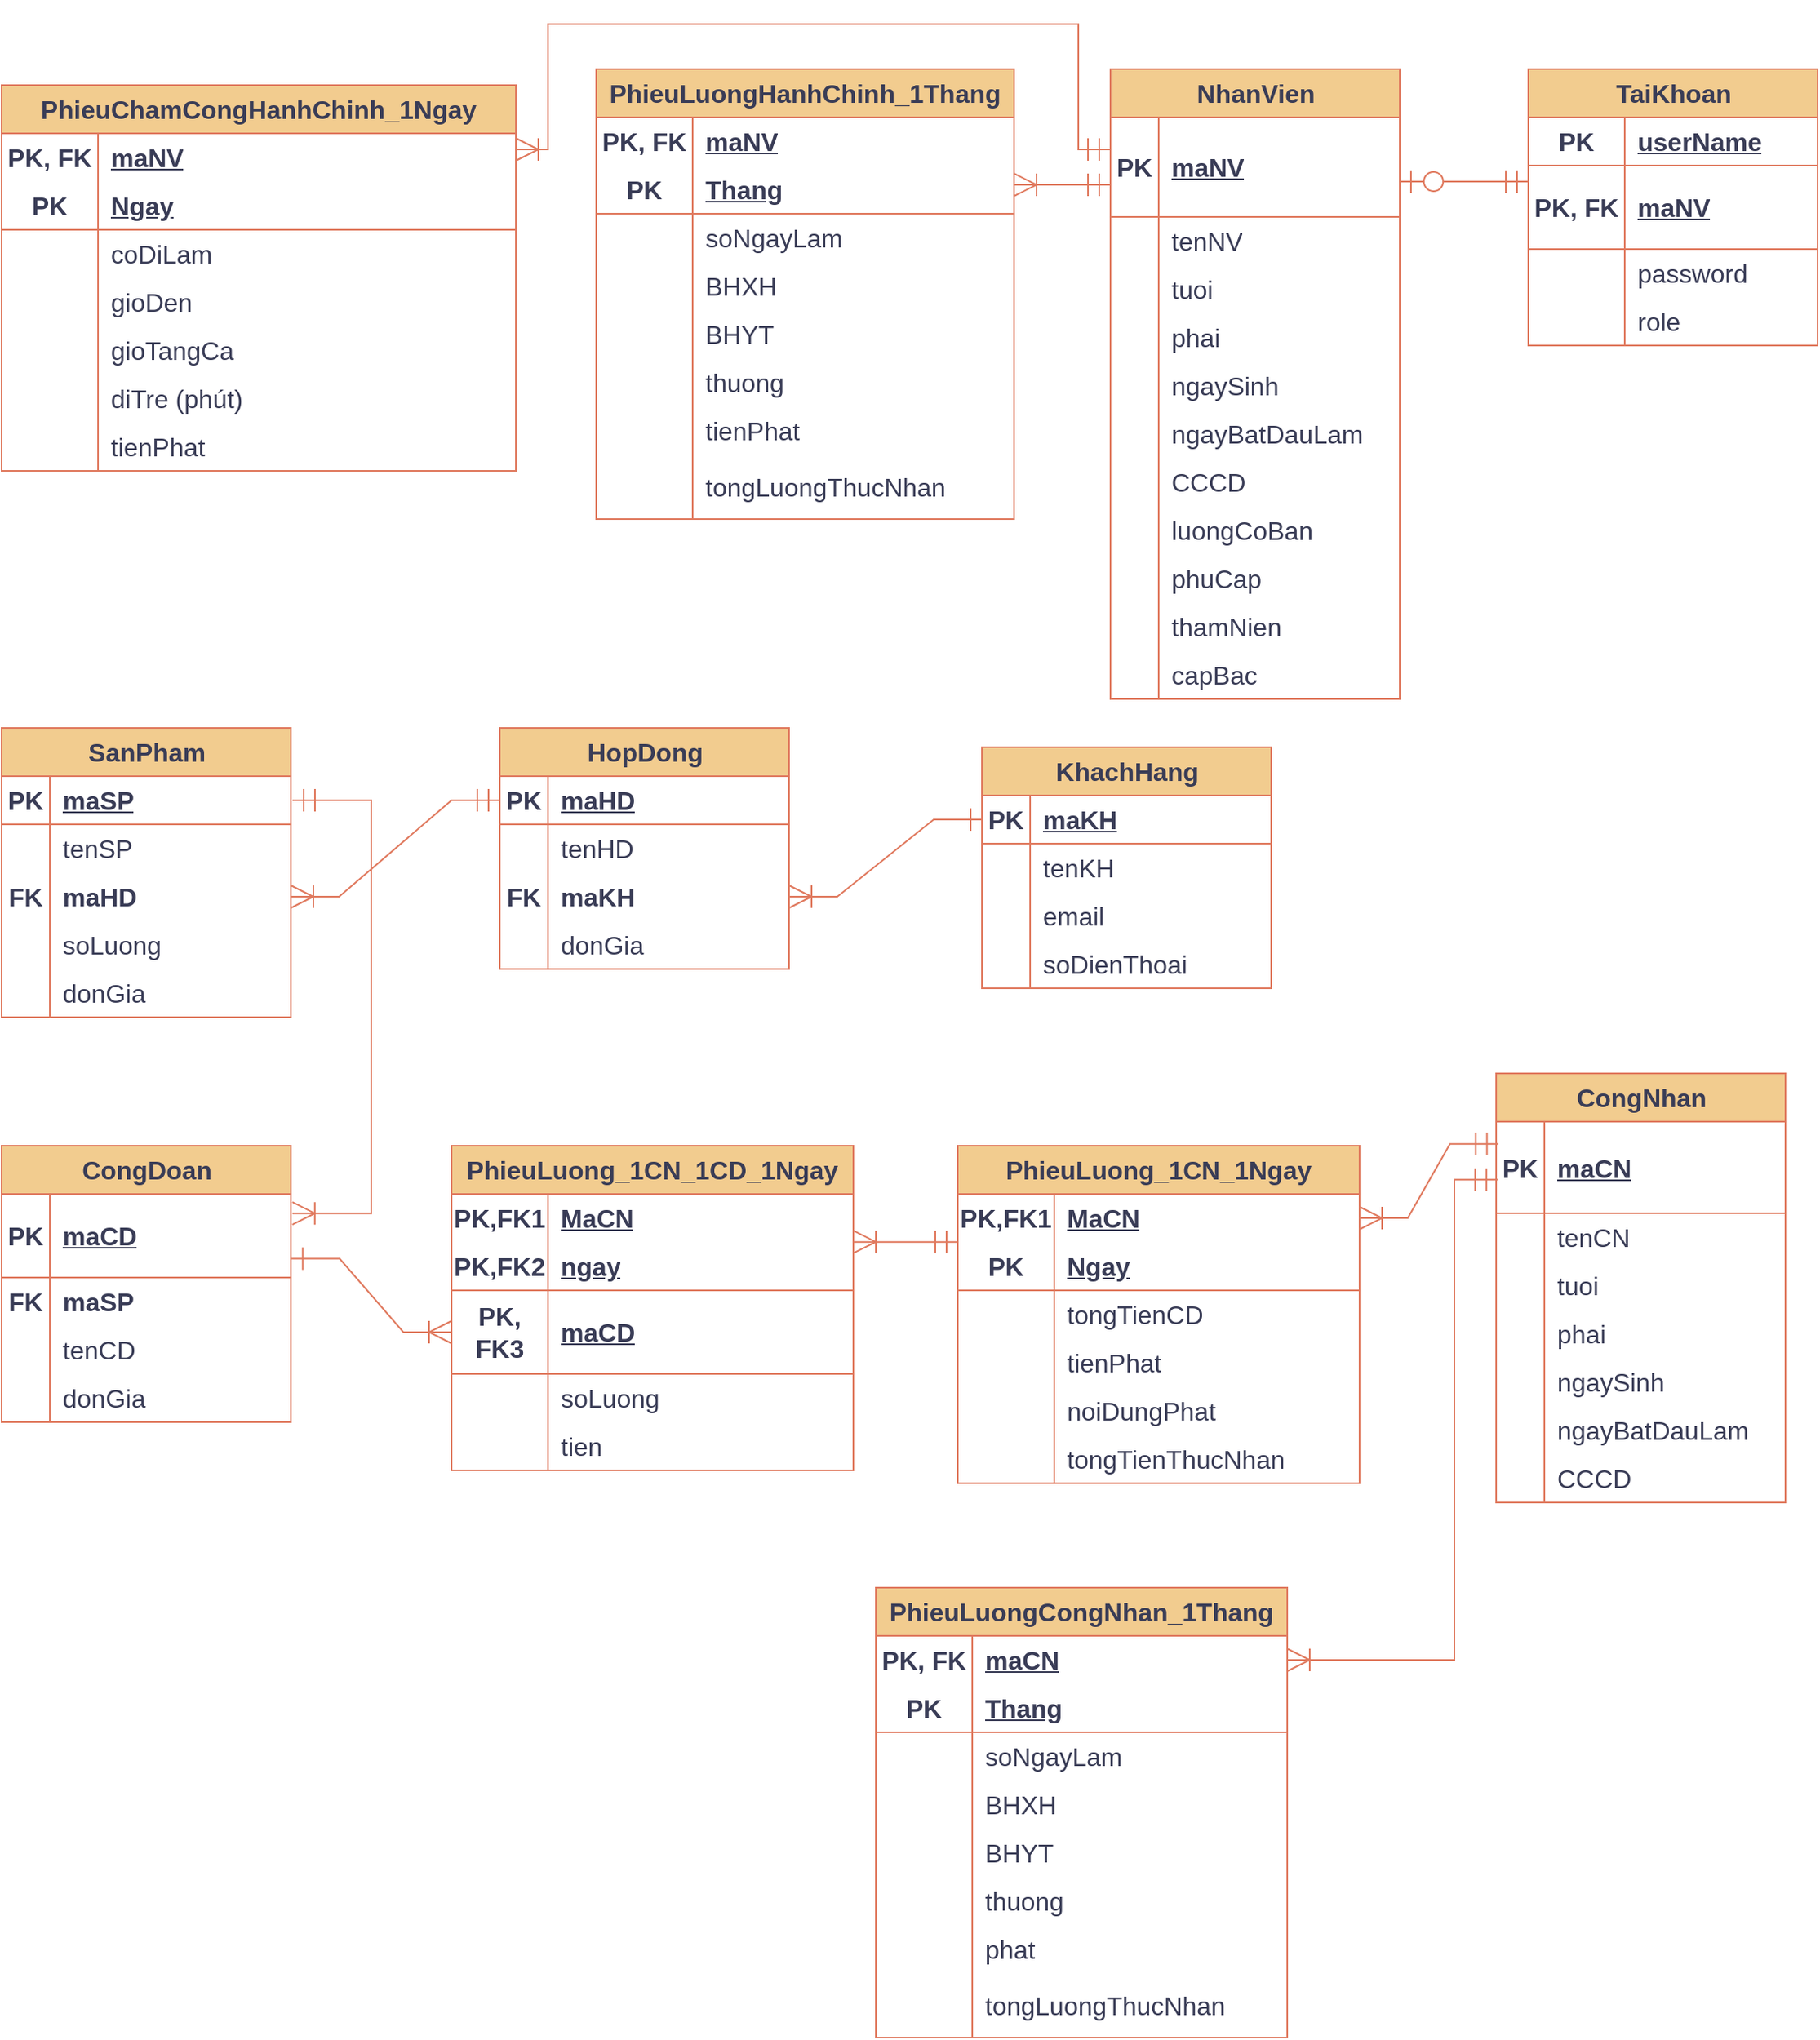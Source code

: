 <mxfile version="21.7.4" type="github">
  <diagram name="Page-1" id="Ghzsh77A64IIgHnaPyvm">
    <mxGraphModel dx="1970" dy="1480" grid="0" gridSize="10" guides="1" tooltips="1" connect="1" arrows="1" fold="1" page="0" pageScale="1" pageWidth="850" pageHeight="1100" background="none" math="0" shadow="0">
      <root>
        <mxCell id="0" />
        <mxCell id="1" parent="0" />
        <mxCell id="T2x7ECgcVwFQuL_F22wI-1" value="CongNhan" style="shape=table;startSize=30;container=1;collapsible=1;childLayout=tableLayout;fixedRows=1;rowLines=0;fontStyle=1;align=center;resizeLast=1;html=1;labelBackgroundColor=none;fillColor=#F2CC8F;strokeColor=#E07A5F;fontColor=#393C56;fontSize=16;" parent="1" vertex="1">
          <mxGeometry x="1200" y="633" width="180" height="267" as="geometry" />
        </mxCell>
        <mxCell id="T2x7ECgcVwFQuL_F22wI-2" value="" style="shape=tableRow;horizontal=0;startSize=0;swimlaneHead=0;swimlaneBody=0;fillColor=none;collapsible=0;dropTarget=0;points=[[0,0.5],[1,0.5]];portConstraint=eastwest;top=0;left=0;right=0;bottom=1;labelBackgroundColor=none;strokeColor=#E07A5F;fontColor=#393C56;fontSize=16;" parent="T2x7ECgcVwFQuL_F22wI-1" vertex="1">
          <mxGeometry y="30" width="180" height="57" as="geometry" />
        </mxCell>
        <mxCell id="T2x7ECgcVwFQuL_F22wI-3" value="PK" style="shape=partialRectangle;connectable=0;fillColor=none;top=0;left=0;bottom=0;right=0;fontStyle=1;overflow=hidden;whiteSpace=wrap;html=1;labelBackgroundColor=none;strokeColor=#E07A5F;fontColor=#393C56;fontSize=16;" parent="T2x7ECgcVwFQuL_F22wI-2" vertex="1">
          <mxGeometry width="30" height="57" as="geometry">
            <mxRectangle width="30" height="57" as="alternateBounds" />
          </mxGeometry>
        </mxCell>
        <mxCell id="T2x7ECgcVwFQuL_F22wI-4" value="maCN" style="shape=partialRectangle;connectable=0;fillColor=none;top=0;left=0;bottom=0;right=0;align=left;spacingLeft=6;fontStyle=5;overflow=hidden;whiteSpace=wrap;html=1;labelBackgroundColor=none;strokeColor=#E07A5F;fontColor=#393C56;fontSize=16;" parent="T2x7ECgcVwFQuL_F22wI-2" vertex="1">
          <mxGeometry x="30" width="150" height="57" as="geometry">
            <mxRectangle width="150" height="57" as="alternateBounds" />
          </mxGeometry>
        </mxCell>
        <mxCell id="T2x7ECgcVwFQuL_F22wI-5" value="" style="shape=tableRow;horizontal=0;startSize=0;swimlaneHead=0;swimlaneBody=0;fillColor=none;collapsible=0;dropTarget=0;points=[[0,0.5],[1,0.5]];portConstraint=eastwest;top=0;left=0;right=0;bottom=0;labelBackgroundColor=none;strokeColor=#E07A5F;fontColor=#393C56;fontSize=16;" parent="T2x7ECgcVwFQuL_F22wI-1" vertex="1">
          <mxGeometry y="87" width="180" height="30" as="geometry" />
        </mxCell>
        <mxCell id="T2x7ECgcVwFQuL_F22wI-6" value="" style="shape=partialRectangle;connectable=0;fillColor=none;top=0;left=0;bottom=0;right=0;editable=1;overflow=hidden;whiteSpace=wrap;html=1;labelBackgroundColor=none;strokeColor=#E07A5F;fontColor=#393C56;fontSize=16;" parent="T2x7ECgcVwFQuL_F22wI-5" vertex="1">
          <mxGeometry width="30" height="30" as="geometry">
            <mxRectangle width="30" height="30" as="alternateBounds" />
          </mxGeometry>
        </mxCell>
        <mxCell id="T2x7ECgcVwFQuL_F22wI-7" value="tenCN" style="shape=partialRectangle;connectable=0;fillColor=none;top=0;left=0;bottom=0;right=0;align=left;spacingLeft=6;overflow=hidden;whiteSpace=wrap;html=1;labelBackgroundColor=none;strokeColor=#E07A5F;fontColor=#393C56;fontSize=16;" parent="T2x7ECgcVwFQuL_F22wI-5" vertex="1">
          <mxGeometry x="30" width="150" height="30" as="geometry">
            <mxRectangle width="150" height="30" as="alternateBounds" />
          </mxGeometry>
        </mxCell>
        <mxCell id="T2x7ECgcVwFQuL_F22wI-8" value="" style="shape=tableRow;horizontal=0;startSize=0;swimlaneHead=0;swimlaneBody=0;fillColor=none;collapsible=0;dropTarget=0;points=[[0,0.5],[1,0.5]];portConstraint=eastwest;top=0;left=0;right=0;bottom=0;labelBackgroundColor=none;strokeColor=#E07A5F;fontColor=#393C56;fontSize=16;" parent="T2x7ECgcVwFQuL_F22wI-1" vertex="1">
          <mxGeometry y="117" width="180" height="30" as="geometry" />
        </mxCell>
        <mxCell id="T2x7ECgcVwFQuL_F22wI-9" value="" style="shape=partialRectangle;connectable=0;fillColor=none;top=0;left=0;bottom=0;right=0;editable=1;overflow=hidden;whiteSpace=wrap;html=1;labelBackgroundColor=none;strokeColor=#E07A5F;fontColor=#393C56;fontSize=16;" parent="T2x7ECgcVwFQuL_F22wI-8" vertex="1">
          <mxGeometry width="30" height="30" as="geometry">
            <mxRectangle width="30" height="30" as="alternateBounds" />
          </mxGeometry>
        </mxCell>
        <mxCell id="T2x7ECgcVwFQuL_F22wI-10" value="tuoi" style="shape=partialRectangle;connectable=0;fillColor=none;top=0;left=0;bottom=0;right=0;align=left;spacingLeft=6;overflow=hidden;whiteSpace=wrap;html=1;labelBackgroundColor=none;strokeColor=#E07A5F;fontColor=#393C56;fontSize=16;" parent="T2x7ECgcVwFQuL_F22wI-8" vertex="1">
          <mxGeometry x="30" width="150" height="30" as="geometry">
            <mxRectangle width="150" height="30" as="alternateBounds" />
          </mxGeometry>
        </mxCell>
        <mxCell id="T2x7ECgcVwFQuL_F22wI-11" value="" style="shape=tableRow;horizontal=0;startSize=0;swimlaneHead=0;swimlaneBody=0;fillColor=none;collapsible=0;dropTarget=0;points=[[0,0.5],[1,0.5]];portConstraint=eastwest;top=0;left=0;right=0;bottom=0;labelBackgroundColor=none;strokeColor=#E07A5F;fontColor=#393C56;fontSize=16;" parent="T2x7ECgcVwFQuL_F22wI-1" vertex="1">
          <mxGeometry y="147" width="180" height="30" as="geometry" />
        </mxCell>
        <mxCell id="T2x7ECgcVwFQuL_F22wI-12" value="" style="shape=partialRectangle;connectable=0;fillColor=none;top=0;left=0;bottom=0;right=0;editable=1;overflow=hidden;whiteSpace=wrap;html=1;labelBackgroundColor=none;strokeColor=#E07A5F;fontColor=#393C56;fontSize=16;" parent="T2x7ECgcVwFQuL_F22wI-11" vertex="1">
          <mxGeometry width="30" height="30" as="geometry">
            <mxRectangle width="30" height="30" as="alternateBounds" />
          </mxGeometry>
        </mxCell>
        <mxCell id="T2x7ECgcVwFQuL_F22wI-13" value="phai" style="shape=partialRectangle;connectable=0;fillColor=none;top=0;left=0;bottom=0;right=0;align=left;spacingLeft=6;overflow=hidden;whiteSpace=wrap;html=1;labelBackgroundColor=none;strokeColor=#E07A5F;fontColor=#393C56;fontSize=16;" parent="T2x7ECgcVwFQuL_F22wI-11" vertex="1">
          <mxGeometry x="30" width="150" height="30" as="geometry">
            <mxRectangle width="150" height="30" as="alternateBounds" />
          </mxGeometry>
        </mxCell>
        <mxCell id="T2x7ECgcVwFQuL_F22wI-14" value="" style="shape=tableRow;horizontal=0;startSize=0;swimlaneHead=0;swimlaneBody=0;fillColor=none;collapsible=0;dropTarget=0;points=[[0,0.5],[1,0.5]];portConstraint=eastwest;top=0;left=0;right=0;bottom=0;labelBackgroundColor=none;strokeColor=#E07A5F;fontColor=#393C56;fontSize=16;" parent="T2x7ECgcVwFQuL_F22wI-1" vertex="1">
          <mxGeometry y="177" width="180" height="30" as="geometry" />
        </mxCell>
        <mxCell id="T2x7ECgcVwFQuL_F22wI-15" value="" style="shape=partialRectangle;connectable=0;fillColor=none;top=0;left=0;bottom=0;right=0;editable=1;overflow=hidden;whiteSpace=wrap;html=1;labelBackgroundColor=none;strokeColor=#E07A5F;fontColor=#393C56;fontSize=16;" parent="T2x7ECgcVwFQuL_F22wI-14" vertex="1">
          <mxGeometry width="30" height="30" as="geometry">
            <mxRectangle width="30" height="30" as="alternateBounds" />
          </mxGeometry>
        </mxCell>
        <mxCell id="T2x7ECgcVwFQuL_F22wI-16" value="ngaySinh" style="shape=partialRectangle;connectable=0;fillColor=none;top=0;left=0;bottom=0;right=0;align=left;spacingLeft=6;overflow=hidden;whiteSpace=wrap;html=1;labelBackgroundColor=none;strokeColor=#E07A5F;fontColor=#393C56;fontSize=16;" parent="T2x7ECgcVwFQuL_F22wI-14" vertex="1">
          <mxGeometry x="30" width="150" height="30" as="geometry">
            <mxRectangle width="150" height="30" as="alternateBounds" />
          </mxGeometry>
        </mxCell>
        <mxCell id="T2x7ECgcVwFQuL_F22wI-17" value="" style="shape=tableRow;horizontal=0;startSize=0;swimlaneHead=0;swimlaneBody=0;fillColor=none;collapsible=0;dropTarget=0;points=[[0,0.5],[1,0.5]];portConstraint=eastwest;top=0;left=0;right=0;bottom=0;labelBackgroundColor=none;strokeColor=#E07A5F;fontColor=#393C56;fontSize=16;" parent="T2x7ECgcVwFQuL_F22wI-1" vertex="1">
          <mxGeometry y="207" width="180" height="30" as="geometry" />
        </mxCell>
        <mxCell id="T2x7ECgcVwFQuL_F22wI-18" value="" style="shape=partialRectangle;connectable=0;fillColor=none;top=0;left=0;bottom=0;right=0;editable=1;overflow=hidden;whiteSpace=wrap;html=1;labelBackgroundColor=none;strokeColor=#E07A5F;fontColor=#393C56;fontSize=16;" parent="T2x7ECgcVwFQuL_F22wI-17" vertex="1">
          <mxGeometry width="30" height="30" as="geometry">
            <mxRectangle width="30" height="30" as="alternateBounds" />
          </mxGeometry>
        </mxCell>
        <mxCell id="T2x7ECgcVwFQuL_F22wI-19" value="ngayBatDauLam" style="shape=partialRectangle;connectable=0;fillColor=none;top=0;left=0;bottom=0;right=0;align=left;spacingLeft=6;overflow=hidden;whiteSpace=wrap;html=1;labelBackgroundColor=none;strokeColor=#E07A5F;fontColor=#393C56;fontSize=16;" parent="T2x7ECgcVwFQuL_F22wI-17" vertex="1">
          <mxGeometry x="30" width="150" height="30" as="geometry">
            <mxRectangle width="150" height="30" as="alternateBounds" />
          </mxGeometry>
        </mxCell>
        <mxCell id="T2x7ECgcVwFQuL_F22wI-20" value="" style="shape=tableRow;horizontal=0;startSize=0;swimlaneHead=0;swimlaneBody=0;fillColor=none;collapsible=0;dropTarget=0;points=[[0,0.5],[1,0.5]];portConstraint=eastwest;top=0;left=0;right=0;bottom=0;labelBackgroundColor=none;strokeColor=#E07A5F;fontColor=#393C56;fontSize=16;" parent="T2x7ECgcVwFQuL_F22wI-1" vertex="1">
          <mxGeometry y="237" width="180" height="30" as="geometry" />
        </mxCell>
        <mxCell id="T2x7ECgcVwFQuL_F22wI-21" value="" style="shape=partialRectangle;connectable=0;fillColor=none;top=0;left=0;bottom=0;right=0;editable=1;overflow=hidden;whiteSpace=wrap;html=1;labelBackgroundColor=none;strokeColor=#E07A5F;fontColor=#393C56;fontSize=16;" parent="T2x7ECgcVwFQuL_F22wI-20" vertex="1">
          <mxGeometry width="30" height="30" as="geometry">
            <mxRectangle width="30" height="30" as="alternateBounds" />
          </mxGeometry>
        </mxCell>
        <mxCell id="T2x7ECgcVwFQuL_F22wI-22" value="CCCD" style="shape=partialRectangle;connectable=0;fillColor=none;top=0;left=0;bottom=0;right=0;align=left;spacingLeft=6;overflow=hidden;whiteSpace=wrap;html=1;labelBackgroundColor=none;strokeColor=#E07A5F;fontColor=#393C56;fontSize=16;" parent="T2x7ECgcVwFQuL_F22wI-20" vertex="1">
          <mxGeometry x="30" width="150" height="30" as="geometry">
            <mxRectangle width="150" height="30" as="alternateBounds" />
          </mxGeometry>
        </mxCell>
        <mxCell id="T2x7ECgcVwFQuL_F22wI-29" value="SanPham" style="shape=table;startSize=30;container=1;collapsible=1;childLayout=tableLayout;fixedRows=1;rowLines=0;fontStyle=1;align=center;resizeLast=1;html=1;labelBackgroundColor=none;fillColor=#F2CC8F;strokeColor=#E07A5F;fontColor=#393C56;fontSize=16;" parent="1" vertex="1">
          <mxGeometry x="270" y="418" width="180" height="180" as="geometry" />
        </mxCell>
        <mxCell id="T2x7ECgcVwFQuL_F22wI-30" value="" style="shape=tableRow;horizontal=0;startSize=0;swimlaneHead=0;swimlaneBody=0;fillColor=none;collapsible=0;dropTarget=0;points=[[0,0.5],[1,0.5]];portConstraint=eastwest;top=0;left=0;right=0;bottom=1;labelBackgroundColor=none;strokeColor=#E07A5F;fontColor=#393C56;fontSize=16;" parent="T2x7ECgcVwFQuL_F22wI-29" vertex="1">
          <mxGeometry y="30" width="180" height="30" as="geometry" />
        </mxCell>
        <mxCell id="T2x7ECgcVwFQuL_F22wI-31" value="PK" style="shape=partialRectangle;connectable=0;fillColor=none;top=0;left=0;bottom=0;right=0;fontStyle=1;overflow=hidden;whiteSpace=wrap;html=1;labelBackgroundColor=none;strokeColor=#E07A5F;fontColor=#393C56;fontSize=16;" parent="T2x7ECgcVwFQuL_F22wI-30" vertex="1">
          <mxGeometry width="30" height="30" as="geometry">
            <mxRectangle width="30" height="30" as="alternateBounds" />
          </mxGeometry>
        </mxCell>
        <mxCell id="T2x7ECgcVwFQuL_F22wI-32" value="maSP" style="shape=partialRectangle;connectable=0;fillColor=none;top=0;left=0;bottom=0;right=0;align=left;spacingLeft=6;fontStyle=5;overflow=hidden;whiteSpace=wrap;html=1;labelBackgroundColor=none;strokeColor=#E07A5F;fontColor=#393C56;fontSize=16;" parent="T2x7ECgcVwFQuL_F22wI-30" vertex="1">
          <mxGeometry x="30" width="150" height="30" as="geometry">
            <mxRectangle width="150" height="30" as="alternateBounds" />
          </mxGeometry>
        </mxCell>
        <mxCell id="T2x7ECgcVwFQuL_F22wI-33" value="" style="shape=tableRow;horizontal=0;startSize=0;swimlaneHead=0;swimlaneBody=0;fillColor=none;collapsible=0;dropTarget=0;points=[[0,0.5],[1,0.5]];portConstraint=eastwest;top=0;left=0;right=0;bottom=0;labelBackgroundColor=none;strokeColor=#E07A5F;fontColor=#393C56;fontSize=16;" parent="T2x7ECgcVwFQuL_F22wI-29" vertex="1">
          <mxGeometry y="60" width="180" height="30" as="geometry" />
        </mxCell>
        <mxCell id="T2x7ECgcVwFQuL_F22wI-34" value="" style="shape=partialRectangle;connectable=0;fillColor=none;top=0;left=0;bottom=0;right=0;editable=1;overflow=hidden;whiteSpace=wrap;html=1;labelBackgroundColor=none;strokeColor=#E07A5F;fontColor=#393C56;fontSize=16;" parent="T2x7ECgcVwFQuL_F22wI-33" vertex="1">
          <mxGeometry width="30" height="30" as="geometry">
            <mxRectangle width="30" height="30" as="alternateBounds" />
          </mxGeometry>
        </mxCell>
        <mxCell id="T2x7ECgcVwFQuL_F22wI-35" value="tenSP" style="shape=partialRectangle;connectable=0;fillColor=none;top=0;left=0;bottom=0;right=0;align=left;spacingLeft=6;overflow=hidden;whiteSpace=wrap;html=1;labelBackgroundColor=none;strokeColor=#E07A5F;fontColor=#393C56;fontSize=16;" parent="T2x7ECgcVwFQuL_F22wI-33" vertex="1">
          <mxGeometry x="30" width="150" height="30" as="geometry">
            <mxRectangle width="150" height="30" as="alternateBounds" />
          </mxGeometry>
        </mxCell>
        <mxCell id="T2x7ECgcVwFQuL_F22wI-36" value="" style="shape=tableRow;horizontal=0;startSize=0;swimlaneHead=0;swimlaneBody=0;fillColor=none;collapsible=0;dropTarget=0;points=[[0,0.5],[1,0.5]];portConstraint=eastwest;top=0;left=0;right=0;bottom=0;labelBackgroundColor=none;strokeColor=#E07A5F;fontColor=#393C56;fontSize=16;" parent="T2x7ECgcVwFQuL_F22wI-29" vertex="1">
          <mxGeometry y="90" width="180" height="30" as="geometry" />
        </mxCell>
        <mxCell id="T2x7ECgcVwFQuL_F22wI-37" value="FK" style="shape=partialRectangle;connectable=0;fillColor=none;top=0;left=0;bottom=0;right=0;editable=1;overflow=hidden;whiteSpace=wrap;html=1;fontStyle=1;labelBackgroundColor=none;strokeColor=#E07A5F;fontColor=#393C56;fontSize=16;" parent="T2x7ECgcVwFQuL_F22wI-36" vertex="1">
          <mxGeometry width="30" height="30" as="geometry">
            <mxRectangle width="30" height="30" as="alternateBounds" />
          </mxGeometry>
        </mxCell>
        <mxCell id="T2x7ECgcVwFQuL_F22wI-38" value="maHD" style="shape=partialRectangle;connectable=0;fillColor=none;top=0;left=0;bottom=0;right=0;align=left;spacingLeft=6;overflow=hidden;whiteSpace=wrap;html=1;fontStyle=1;labelBackgroundColor=none;strokeColor=#E07A5F;fontColor=#393C56;fontSize=16;" parent="T2x7ECgcVwFQuL_F22wI-36" vertex="1">
          <mxGeometry x="30" width="150" height="30" as="geometry">
            <mxRectangle width="150" height="30" as="alternateBounds" />
          </mxGeometry>
        </mxCell>
        <mxCell id="T2x7ECgcVwFQuL_F22wI-68" value="" style="shape=tableRow;horizontal=0;startSize=0;swimlaneHead=0;swimlaneBody=0;fillColor=none;collapsible=0;dropTarget=0;points=[[0,0.5],[1,0.5]];portConstraint=eastwest;top=0;left=0;right=0;bottom=0;labelBackgroundColor=none;strokeColor=#E07A5F;fontColor=#393C56;fontSize=16;" parent="T2x7ECgcVwFQuL_F22wI-29" vertex="1">
          <mxGeometry y="120" width="180" height="30" as="geometry" />
        </mxCell>
        <mxCell id="T2x7ECgcVwFQuL_F22wI-69" value="" style="shape=partialRectangle;connectable=0;fillColor=none;top=0;left=0;bottom=0;right=0;editable=1;overflow=hidden;whiteSpace=wrap;html=1;labelBackgroundColor=none;strokeColor=#E07A5F;fontColor=#393C56;fontSize=16;" parent="T2x7ECgcVwFQuL_F22wI-68" vertex="1">
          <mxGeometry width="30" height="30" as="geometry">
            <mxRectangle width="30" height="30" as="alternateBounds" />
          </mxGeometry>
        </mxCell>
        <mxCell id="T2x7ECgcVwFQuL_F22wI-70" value="soLuong" style="shape=partialRectangle;connectable=0;fillColor=none;top=0;left=0;bottom=0;right=0;align=left;spacingLeft=6;overflow=hidden;whiteSpace=wrap;html=1;labelBackgroundColor=none;strokeColor=#E07A5F;fontColor=#393C56;fontSize=16;" parent="T2x7ECgcVwFQuL_F22wI-68" vertex="1">
          <mxGeometry x="30" width="150" height="30" as="geometry">
            <mxRectangle width="150" height="30" as="alternateBounds" />
          </mxGeometry>
        </mxCell>
        <mxCell id="T2x7ECgcVwFQuL_F22wI-71" value="" style="shape=tableRow;horizontal=0;startSize=0;swimlaneHead=0;swimlaneBody=0;fillColor=none;collapsible=0;dropTarget=0;points=[[0,0.5],[1,0.5]];portConstraint=eastwest;top=0;left=0;right=0;bottom=0;labelBackgroundColor=none;strokeColor=#E07A5F;fontColor=#393C56;fontSize=16;" parent="T2x7ECgcVwFQuL_F22wI-29" vertex="1">
          <mxGeometry y="150" width="180" height="30" as="geometry" />
        </mxCell>
        <mxCell id="T2x7ECgcVwFQuL_F22wI-72" value="" style="shape=partialRectangle;connectable=0;fillColor=none;top=0;left=0;bottom=0;right=0;editable=1;overflow=hidden;whiteSpace=wrap;html=1;labelBackgroundColor=none;strokeColor=#E07A5F;fontColor=#393C56;fontSize=16;" parent="T2x7ECgcVwFQuL_F22wI-71" vertex="1">
          <mxGeometry width="30" height="30" as="geometry">
            <mxRectangle width="30" height="30" as="alternateBounds" />
          </mxGeometry>
        </mxCell>
        <mxCell id="T2x7ECgcVwFQuL_F22wI-73" value="donGia" style="shape=partialRectangle;connectable=0;fillColor=none;top=0;left=0;bottom=0;right=0;align=left;spacingLeft=6;overflow=hidden;whiteSpace=wrap;html=1;labelBackgroundColor=none;strokeColor=#E07A5F;fontColor=#393C56;fontSize=16;" parent="T2x7ECgcVwFQuL_F22wI-71" vertex="1">
          <mxGeometry x="30" width="150" height="30" as="geometry">
            <mxRectangle width="150" height="30" as="alternateBounds" />
          </mxGeometry>
        </mxCell>
        <mxCell id="T2x7ECgcVwFQuL_F22wI-74" value="HopDong" style="shape=table;startSize=30;container=1;collapsible=1;childLayout=tableLayout;fixedRows=1;rowLines=0;fontStyle=1;align=center;resizeLast=1;html=1;labelBackgroundColor=none;fillColor=#F2CC8F;strokeColor=#E07A5F;fontColor=#393C56;fontSize=16;" parent="1" vertex="1">
          <mxGeometry x="580" y="418" width="180" height="150" as="geometry" />
        </mxCell>
        <mxCell id="T2x7ECgcVwFQuL_F22wI-75" value="" style="shape=tableRow;horizontal=0;startSize=0;swimlaneHead=0;swimlaneBody=0;fillColor=none;collapsible=0;dropTarget=0;points=[[0,0.5],[1,0.5]];portConstraint=eastwest;top=0;left=0;right=0;bottom=1;labelBackgroundColor=none;strokeColor=#E07A5F;fontColor=#393C56;fontSize=16;" parent="T2x7ECgcVwFQuL_F22wI-74" vertex="1">
          <mxGeometry y="30" width="180" height="30" as="geometry" />
        </mxCell>
        <mxCell id="T2x7ECgcVwFQuL_F22wI-76" value="PK" style="shape=partialRectangle;connectable=0;fillColor=none;top=0;left=0;bottom=0;right=0;fontStyle=1;overflow=hidden;whiteSpace=wrap;html=1;labelBackgroundColor=none;strokeColor=#E07A5F;fontColor=#393C56;fontSize=16;" parent="T2x7ECgcVwFQuL_F22wI-75" vertex="1">
          <mxGeometry width="30" height="30" as="geometry">
            <mxRectangle width="30" height="30" as="alternateBounds" />
          </mxGeometry>
        </mxCell>
        <mxCell id="T2x7ECgcVwFQuL_F22wI-77" value="maHD" style="shape=partialRectangle;connectable=0;fillColor=none;top=0;left=0;bottom=0;right=0;align=left;spacingLeft=6;fontStyle=5;overflow=hidden;whiteSpace=wrap;html=1;labelBackgroundColor=none;strokeColor=#E07A5F;fontColor=#393C56;fontSize=16;" parent="T2x7ECgcVwFQuL_F22wI-75" vertex="1">
          <mxGeometry x="30" width="150" height="30" as="geometry">
            <mxRectangle width="150" height="30" as="alternateBounds" />
          </mxGeometry>
        </mxCell>
        <mxCell id="T2x7ECgcVwFQuL_F22wI-78" value="" style="shape=tableRow;horizontal=0;startSize=0;swimlaneHead=0;swimlaneBody=0;fillColor=none;collapsible=0;dropTarget=0;points=[[0,0.5],[1,0.5]];portConstraint=eastwest;top=0;left=0;right=0;bottom=0;labelBackgroundColor=none;strokeColor=#E07A5F;fontColor=#393C56;fontSize=16;" parent="T2x7ECgcVwFQuL_F22wI-74" vertex="1">
          <mxGeometry y="60" width="180" height="30" as="geometry" />
        </mxCell>
        <mxCell id="T2x7ECgcVwFQuL_F22wI-79" value="" style="shape=partialRectangle;connectable=0;fillColor=none;top=0;left=0;bottom=0;right=0;editable=1;overflow=hidden;whiteSpace=wrap;html=1;labelBackgroundColor=none;strokeColor=#E07A5F;fontColor=#393C56;fontSize=16;" parent="T2x7ECgcVwFQuL_F22wI-78" vertex="1">
          <mxGeometry width="30" height="30" as="geometry">
            <mxRectangle width="30" height="30" as="alternateBounds" />
          </mxGeometry>
        </mxCell>
        <mxCell id="T2x7ECgcVwFQuL_F22wI-80" value="tenHD" style="shape=partialRectangle;connectable=0;fillColor=none;top=0;left=0;bottom=0;right=0;align=left;spacingLeft=6;overflow=hidden;whiteSpace=wrap;html=1;labelBackgroundColor=none;strokeColor=#E07A5F;fontColor=#393C56;fontSize=16;" parent="T2x7ECgcVwFQuL_F22wI-78" vertex="1">
          <mxGeometry x="30" width="150" height="30" as="geometry">
            <mxRectangle width="150" height="30" as="alternateBounds" />
          </mxGeometry>
        </mxCell>
        <mxCell id="T2x7ECgcVwFQuL_F22wI-84" value="" style="shape=tableRow;horizontal=0;startSize=0;swimlaneHead=0;swimlaneBody=0;fillColor=none;collapsible=0;dropTarget=0;points=[[0,0.5],[1,0.5]];portConstraint=eastwest;top=0;left=0;right=0;bottom=0;labelBackgroundColor=none;strokeColor=#E07A5F;fontColor=#393C56;fontSize=16;" parent="T2x7ECgcVwFQuL_F22wI-74" vertex="1">
          <mxGeometry y="90" width="180" height="30" as="geometry" />
        </mxCell>
        <mxCell id="T2x7ECgcVwFQuL_F22wI-85" value="FK" style="shape=partialRectangle;connectable=0;fillColor=none;top=0;left=0;bottom=0;right=0;editable=1;overflow=hidden;whiteSpace=wrap;html=1;fontStyle=1;labelBackgroundColor=none;strokeColor=#E07A5F;fontColor=#393C56;fontSize=16;" parent="T2x7ECgcVwFQuL_F22wI-84" vertex="1">
          <mxGeometry width="30" height="30" as="geometry">
            <mxRectangle width="30" height="30" as="alternateBounds" />
          </mxGeometry>
        </mxCell>
        <mxCell id="T2x7ECgcVwFQuL_F22wI-86" value="maKH" style="shape=partialRectangle;connectable=0;fillColor=none;top=0;left=0;bottom=0;right=0;align=left;spacingLeft=6;overflow=hidden;whiteSpace=wrap;html=1;fontStyle=1;labelBackgroundColor=none;strokeColor=#E07A5F;fontColor=#393C56;fontSize=16;" parent="T2x7ECgcVwFQuL_F22wI-84" vertex="1">
          <mxGeometry x="30" width="150" height="30" as="geometry">
            <mxRectangle width="150" height="30" as="alternateBounds" />
          </mxGeometry>
        </mxCell>
        <mxCell id="T2x7ECgcVwFQuL_F22wI-87" value="" style="shape=tableRow;horizontal=0;startSize=0;swimlaneHead=0;swimlaneBody=0;fillColor=none;collapsible=0;dropTarget=0;points=[[0,0.5],[1,0.5]];portConstraint=eastwest;top=0;left=0;right=0;bottom=0;labelBackgroundColor=none;strokeColor=#E07A5F;fontColor=#393C56;fontSize=16;" parent="T2x7ECgcVwFQuL_F22wI-74" vertex="1">
          <mxGeometry y="120" width="180" height="30" as="geometry" />
        </mxCell>
        <mxCell id="T2x7ECgcVwFQuL_F22wI-88" value="" style="shape=partialRectangle;connectable=0;fillColor=none;top=0;left=0;bottom=0;right=0;editable=1;overflow=hidden;whiteSpace=wrap;html=1;labelBackgroundColor=none;strokeColor=#E07A5F;fontColor=#393C56;fontSize=16;" parent="T2x7ECgcVwFQuL_F22wI-87" vertex="1">
          <mxGeometry width="30" height="30" as="geometry">
            <mxRectangle width="30" height="30" as="alternateBounds" />
          </mxGeometry>
        </mxCell>
        <mxCell id="T2x7ECgcVwFQuL_F22wI-89" value="donGia" style="shape=partialRectangle;connectable=0;fillColor=none;top=0;left=0;bottom=0;right=0;align=left;spacingLeft=6;overflow=hidden;whiteSpace=wrap;html=1;labelBackgroundColor=none;strokeColor=#E07A5F;fontColor=#393C56;fontSize=16;" parent="T2x7ECgcVwFQuL_F22wI-87" vertex="1">
          <mxGeometry x="30" width="150" height="30" as="geometry">
            <mxRectangle width="150" height="30" as="alternateBounds" />
          </mxGeometry>
        </mxCell>
        <mxCell id="T2x7ECgcVwFQuL_F22wI-90" value="KhachHang" style="shape=table;startSize=30;container=1;collapsible=1;childLayout=tableLayout;fixedRows=1;rowLines=0;fontStyle=1;align=center;resizeLast=1;html=1;labelBackgroundColor=none;fillColor=#F2CC8F;strokeColor=#E07A5F;fontColor=#393C56;fontSize=16;" parent="1" vertex="1">
          <mxGeometry x="880" y="430" width="180" height="150" as="geometry" />
        </mxCell>
        <mxCell id="T2x7ECgcVwFQuL_F22wI-91" value="" style="shape=tableRow;horizontal=0;startSize=0;swimlaneHead=0;swimlaneBody=0;fillColor=none;collapsible=0;dropTarget=0;points=[[0,0.5],[1,0.5]];portConstraint=eastwest;top=0;left=0;right=0;bottom=1;labelBackgroundColor=none;strokeColor=#E07A5F;fontColor=#393C56;fontSize=16;" parent="T2x7ECgcVwFQuL_F22wI-90" vertex="1">
          <mxGeometry y="30" width="180" height="30" as="geometry" />
        </mxCell>
        <mxCell id="T2x7ECgcVwFQuL_F22wI-92" value="PK" style="shape=partialRectangle;connectable=0;fillColor=none;top=0;left=0;bottom=0;right=0;fontStyle=1;overflow=hidden;whiteSpace=wrap;html=1;labelBackgroundColor=none;strokeColor=#E07A5F;fontColor=#393C56;fontSize=16;" parent="T2x7ECgcVwFQuL_F22wI-91" vertex="1">
          <mxGeometry width="30" height="30" as="geometry">
            <mxRectangle width="30" height="30" as="alternateBounds" />
          </mxGeometry>
        </mxCell>
        <mxCell id="T2x7ECgcVwFQuL_F22wI-93" value="maKH" style="shape=partialRectangle;connectable=0;fillColor=none;top=0;left=0;bottom=0;right=0;align=left;spacingLeft=6;fontStyle=5;overflow=hidden;whiteSpace=wrap;html=1;labelBackgroundColor=none;strokeColor=#E07A5F;fontColor=#393C56;fontSize=16;" parent="T2x7ECgcVwFQuL_F22wI-91" vertex="1">
          <mxGeometry x="30" width="150" height="30" as="geometry">
            <mxRectangle width="150" height="30" as="alternateBounds" />
          </mxGeometry>
        </mxCell>
        <mxCell id="T2x7ECgcVwFQuL_F22wI-94" value="" style="shape=tableRow;horizontal=0;startSize=0;swimlaneHead=0;swimlaneBody=0;fillColor=none;collapsible=0;dropTarget=0;points=[[0,0.5],[1,0.5]];portConstraint=eastwest;top=0;left=0;right=0;bottom=0;labelBackgroundColor=none;strokeColor=#E07A5F;fontColor=#393C56;fontSize=16;" parent="T2x7ECgcVwFQuL_F22wI-90" vertex="1">
          <mxGeometry y="60" width="180" height="30" as="geometry" />
        </mxCell>
        <mxCell id="T2x7ECgcVwFQuL_F22wI-95" value="" style="shape=partialRectangle;connectable=0;fillColor=none;top=0;left=0;bottom=0;right=0;editable=1;overflow=hidden;whiteSpace=wrap;html=1;labelBackgroundColor=none;strokeColor=#E07A5F;fontColor=#393C56;fontSize=16;" parent="T2x7ECgcVwFQuL_F22wI-94" vertex="1">
          <mxGeometry width="30" height="30" as="geometry">
            <mxRectangle width="30" height="30" as="alternateBounds" />
          </mxGeometry>
        </mxCell>
        <mxCell id="T2x7ECgcVwFQuL_F22wI-96" value="tenKH" style="shape=partialRectangle;connectable=0;fillColor=none;top=0;left=0;bottom=0;right=0;align=left;spacingLeft=6;overflow=hidden;whiteSpace=wrap;html=1;labelBackgroundColor=none;strokeColor=#E07A5F;fontColor=#393C56;fontSize=16;" parent="T2x7ECgcVwFQuL_F22wI-94" vertex="1">
          <mxGeometry x="30" width="150" height="30" as="geometry">
            <mxRectangle width="150" height="30" as="alternateBounds" />
          </mxGeometry>
        </mxCell>
        <mxCell id="T2x7ECgcVwFQuL_F22wI-97" value="" style="shape=tableRow;horizontal=0;startSize=0;swimlaneHead=0;swimlaneBody=0;fillColor=none;collapsible=0;dropTarget=0;points=[[0,0.5],[1,0.5]];portConstraint=eastwest;top=0;left=0;right=0;bottom=0;labelBackgroundColor=none;strokeColor=#E07A5F;fontColor=#393C56;fontSize=16;" parent="T2x7ECgcVwFQuL_F22wI-90" vertex="1">
          <mxGeometry y="90" width="180" height="30" as="geometry" />
        </mxCell>
        <mxCell id="T2x7ECgcVwFQuL_F22wI-98" value="" style="shape=partialRectangle;connectable=0;fillColor=none;top=0;left=0;bottom=0;right=0;editable=1;overflow=hidden;whiteSpace=wrap;html=1;labelBackgroundColor=none;strokeColor=#E07A5F;fontColor=#393C56;fontSize=16;" parent="T2x7ECgcVwFQuL_F22wI-97" vertex="1">
          <mxGeometry width="30" height="30" as="geometry">
            <mxRectangle width="30" height="30" as="alternateBounds" />
          </mxGeometry>
        </mxCell>
        <mxCell id="T2x7ECgcVwFQuL_F22wI-99" value="email" style="shape=partialRectangle;connectable=0;fillColor=none;top=0;left=0;bottom=0;right=0;align=left;spacingLeft=6;overflow=hidden;whiteSpace=wrap;html=1;labelBackgroundColor=none;strokeColor=#E07A5F;fontColor=#393C56;fontSize=16;" parent="T2x7ECgcVwFQuL_F22wI-97" vertex="1">
          <mxGeometry x="30" width="150" height="30" as="geometry">
            <mxRectangle width="150" height="30" as="alternateBounds" />
          </mxGeometry>
        </mxCell>
        <mxCell id="T2x7ECgcVwFQuL_F22wI-100" value="" style="shape=tableRow;horizontal=0;startSize=0;swimlaneHead=0;swimlaneBody=0;fillColor=none;collapsible=0;dropTarget=0;points=[[0,0.5],[1,0.5]];portConstraint=eastwest;top=0;left=0;right=0;bottom=0;labelBackgroundColor=none;strokeColor=#E07A5F;fontColor=#393C56;fontSize=16;" parent="T2x7ECgcVwFQuL_F22wI-90" vertex="1">
          <mxGeometry y="120" width="180" height="30" as="geometry" />
        </mxCell>
        <mxCell id="T2x7ECgcVwFQuL_F22wI-101" value="" style="shape=partialRectangle;connectable=0;fillColor=none;top=0;left=0;bottom=0;right=0;editable=1;overflow=hidden;whiteSpace=wrap;html=1;labelBackgroundColor=none;strokeColor=#E07A5F;fontColor=#393C56;fontSize=16;" parent="T2x7ECgcVwFQuL_F22wI-100" vertex="1">
          <mxGeometry width="30" height="30" as="geometry">
            <mxRectangle width="30" height="30" as="alternateBounds" />
          </mxGeometry>
        </mxCell>
        <mxCell id="T2x7ECgcVwFQuL_F22wI-102" value="soDienThoai" style="shape=partialRectangle;connectable=0;fillColor=none;top=0;left=0;bottom=0;right=0;align=left;spacingLeft=6;overflow=hidden;whiteSpace=wrap;html=1;labelBackgroundColor=none;strokeColor=#E07A5F;fontColor=#393C56;fontSize=16;" parent="T2x7ECgcVwFQuL_F22wI-100" vertex="1">
          <mxGeometry x="30" width="150" height="30" as="geometry">
            <mxRectangle width="150" height="30" as="alternateBounds" />
          </mxGeometry>
        </mxCell>
        <mxCell id="T2x7ECgcVwFQuL_F22wI-103" value="CongDoan" style="shape=table;startSize=30;container=1;collapsible=1;childLayout=tableLayout;fixedRows=1;rowLines=0;fontStyle=1;align=center;resizeLast=1;html=1;labelBackgroundColor=none;fillColor=#F2CC8F;strokeColor=#E07A5F;fontColor=#393C56;fontSize=16;" parent="1" vertex="1">
          <mxGeometry x="270" y="678" width="180" height="172" as="geometry" />
        </mxCell>
        <mxCell id="T2x7ECgcVwFQuL_F22wI-104" value="" style="shape=tableRow;horizontal=0;startSize=0;swimlaneHead=0;swimlaneBody=0;fillColor=none;collapsible=0;dropTarget=0;points=[[0,0.5],[1,0.5]];portConstraint=eastwest;top=0;left=0;right=0;bottom=1;labelBackgroundColor=none;strokeColor=#E07A5F;fontColor=#393C56;fontSize=16;" parent="T2x7ECgcVwFQuL_F22wI-103" vertex="1">
          <mxGeometry y="30" width="180" height="52" as="geometry" />
        </mxCell>
        <mxCell id="T2x7ECgcVwFQuL_F22wI-105" value="PK" style="shape=partialRectangle;connectable=0;fillColor=none;top=0;left=0;bottom=0;right=0;fontStyle=1;overflow=hidden;whiteSpace=wrap;html=1;labelBackgroundColor=none;strokeColor=#E07A5F;fontColor=#393C56;fontSize=16;" parent="T2x7ECgcVwFQuL_F22wI-104" vertex="1">
          <mxGeometry width="30" height="52" as="geometry">
            <mxRectangle width="30" height="52" as="alternateBounds" />
          </mxGeometry>
        </mxCell>
        <mxCell id="T2x7ECgcVwFQuL_F22wI-106" value="maCD" style="shape=partialRectangle;connectable=0;fillColor=none;top=0;left=0;bottom=0;right=0;align=left;spacingLeft=6;fontStyle=5;overflow=hidden;whiteSpace=wrap;html=1;labelBackgroundColor=none;strokeColor=#E07A5F;fontColor=#393C56;fontSize=16;" parent="T2x7ECgcVwFQuL_F22wI-104" vertex="1">
          <mxGeometry x="30" width="150" height="52" as="geometry">
            <mxRectangle width="150" height="52" as="alternateBounds" />
          </mxGeometry>
        </mxCell>
        <mxCell id="T2x7ECgcVwFQuL_F22wI-107" value="" style="shape=tableRow;horizontal=0;startSize=0;swimlaneHead=0;swimlaneBody=0;fillColor=none;collapsible=0;dropTarget=0;points=[[0,0.5],[1,0.5]];portConstraint=eastwest;top=0;left=0;right=0;bottom=0;labelBackgroundColor=none;strokeColor=#E07A5F;fontColor=#393C56;fontSize=16;" parent="T2x7ECgcVwFQuL_F22wI-103" vertex="1">
          <mxGeometry y="82" width="180" height="30" as="geometry" />
        </mxCell>
        <mxCell id="T2x7ECgcVwFQuL_F22wI-108" value="FK" style="shape=partialRectangle;connectable=0;fillColor=none;top=0;left=0;bottom=0;right=0;editable=1;overflow=hidden;whiteSpace=wrap;html=1;fontStyle=1;labelBackgroundColor=none;strokeColor=#E07A5F;fontColor=#393C56;fontSize=16;" parent="T2x7ECgcVwFQuL_F22wI-107" vertex="1">
          <mxGeometry width="30" height="30" as="geometry">
            <mxRectangle width="30" height="30" as="alternateBounds" />
          </mxGeometry>
        </mxCell>
        <mxCell id="T2x7ECgcVwFQuL_F22wI-109" value="maSP" style="shape=partialRectangle;connectable=0;fillColor=none;top=0;left=0;bottom=0;right=0;align=left;spacingLeft=6;overflow=hidden;whiteSpace=wrap;html=1;fontStyle=1;labelBackgroundColor=none;strokeColor=#E07A5F;fontColor=#393C56;fontSize=16;" parent="T2x7ECgcVwFQuL_F22wI-107" vertex="1">
          <mxGeometry x="30" width="150" height="30" as="geometry">
            <mxRectangle width="150" height="30" as="alternateBounds" />
          </mxGeometry>
        </mxCell>
        <mxCell id="T2x7ECgcVwFQuL_F22wI-110" value="" style="shape=tableRow;horizontal=0;startSize=0;swimlaneHead=0;swimlaneBody=0;fillColor=none;collapsible=0;dropTarget=0;points=[[0,0.5],[1,0.5]];portConstraint=eastwest;top=0;left=0;right=0;bottom=0;labelBackgroundColor=none;strokeColor=#E07A5F;fontColor=#393C56;fontSize=16;" parent="T2x7ECgcVwFQuL_F22wI-103" vertex="1">
          <mxGeometry y="112" width="180" height="30" as="geometry" />
        </mxCell>
        <mxCell id="T2x7ECgcVwFQuL_F22wI-111" value="" style="shape=partialRectangle;connectable=0;fillColor=none;top=0;left=0;bottom=0;right=0;editable=1;overflow=hidden;whiteSpace=wrap;html=1;labelBackgroundColor=none;strokeColor=#E07A5F;fontColor=#393C56;fontSize=16;" parent="T2x7ECgcVwFQuL_F22wI-110" vertex="1">
          <mxGeometry width="30" height="30" as="geometry">
            <mxRectangle width="30" height="30" as="alternateBounds" />
          </mxGeometry>
        </mxCell>
        <mxCell id="T2x7ECgcVwFQuL_F22wI-112" value="tenCD" style="shape=partialRectangle;connectable=0;fillColor=none;top=0;left=0;bottom=0;right=0;align=left;spacingLeft=6;overflow=hidden;whiteSpace=wrap;html=1;labelBackgroundColor=none;strokeColor=#E07A5F;fontColor=#393C56;fontSize=16;" parent="T2x7ECgcVwFQuL_F22wI-110" vertex="1">
          <mxGeometry x="30" width="150" height="30" as="geometry">
            <mxRectangle width="150" height="30" as="alternateBounds" />
          </mxGeometry>
        </mxCell>
        <mxCell id="T2x7ECgcVwFQuL_F22wI-116" value="" style="shape=tableRow;horizontal=0;startSize=0;swimlaneHead=0;swimlaneBody=0;fillColor=none;collapsible=0;dropTarget=0;points=[[0,0.5],[1,0.5]];portConstraint=eastwest;top=0;left=0;right=0;bottom=0;labelBackgroundColor=none;strokeColor=#E07A5F;fontColor=#393C56;fontSize=16;" parent="T2x7ECgcVwFQuL_F22wI-103" vertex="1">
          <mxGeometry y="142" width="180" height="30" as="geometry" />
        </mxCell>
        <mxCell id="T2x7ECgcVwFQuL_F22wI-117" value="" style="shape=partialRectangle;connectable=0;fillColor=none;top=0;left=0;bottom=0;right=0;editable=1;overflow=hidden;whiteSpace=wrap;html=1;labelBackgroundColor=none;strokeColor=#E07A5F;fontColor=#393C56;fontSize=16;" parent="T2x7ECgcVwFQuL_F22wI-116" vertex="1">
          <mxGeometry width="30" height="30" as="geometry">
            <mxRectangle width="30" height="30" as="alternateBounds" />
          </mxGeometry>
        </mxCell>
        <mxCell id="T2x7ECgcVwFQuL_F22wI-118" value="donGia" style="shape=partialRectangle;connectable=0;fillColor=none;top=0;left=0;bottom=0;right=0;align=left;spacingLeft=6;overflow=hidden;whiteSpace=wrap;html=1;labelBackgroundColor=none;strokeColor=#E07A5F;fontColor=#393C56;fontSize=16;" parent="T2x7ECgcVwFQuL_F22wI-116" vertex="1">
          <mxGeometry x="30" width="150" height="30" as="geometry">
            <mxRectangle width="150" height="30" as="alternateBounds" />
          </mxGeometry>
        </mxCell>
        <mxCell id="T2x7ECgcVwFQuL_F22wI-132" value="PhieuLuong_1CN_1CD_1Ngay" style="shape=table;startSize=30;container=1;collapsible=1;childLayout=tableLayout;fixedRows=1;rowLines=0;fontStyle=1;align=center;resizeLast=1;html=1;whiteSpace=wrap;labelBackgroundColor=none;fillColor=#F2CC8F;strokeColor=#E07A5F;fontColor=#393C56;fontSize=16;" parent="1" vertex="1">
          <mxGeometry x="550" y="678" width="250" height="202" as="geometry" />
        </mxCell>
        <mxCell id="T2x7ECgcVwFQuL_F22wI-133" value="" style="shape=tableRow;horizontal=0;startSize=0;swimlaneHead=0;swimlaneBody=0;fillColor=none;collapsible=0;dropTarget=0;points=[[0,0.5],[1,0.5]];portConstraint=eastwest;top=0;left=0;right=0;bottom=0;html=1;labelBackgroundColor=none;strokeColor=#E07A5F;fontColor=#393C56;fontSize=16;" parent="T2x7ECgcVwFQuL_F22wI-132" vertex="1">
          <mxGeometry y="30" width="250" height="30" as="geometry" />
        </mxCell>
        <mxCell id="T2x7ECgcVwFQuL_F22wI-134" value="PK,FK1" style="shape=partialRectangle;connectable=0;fillColor=none;top=0;left=0;bottom=0;right=0;fontStyle=1;overflow=hidden;html=1;whiteSpace=wrap;labelBackgroundColor=none;strokeColor=#E07A5F;fontColor=#393C56;fontSize=16;" parent="T2x7ECgcVwFQuL_F22wI-133" vertex="1">
          <mxGeometry width="60" height="30" as="geometry">
            <mxRectangle width="60" height="30" as="alternateBounds" />
          </mxGeometry>
        </mxCell>
        <mxCell id="T2x7ECgcVwFQuL_F22wI-135" value="MaCN" style="shape=partialRectangle;connectable=0;fillColor=none;top=0;left=0;bottom=0;right=0;align=left;spacingLeft=6;fontStyle=5;overflow=hidden;html=1;whiteSpace=wrap;labelBackgroundColor=none;strokeColor=#E07A5F;fontColor=#393C56;fontSize=16;" parent="T2x7ECgcVwFQuL_F22wI-133" vertex="1">
          <mxGeometry x="60" width="190" height="30" as="geometry">
            <mxRectangle width="190" height="30" as="alternateBounds" />
          </mxGeometry>
        </mxCell>
        <mxCell id="3ldlTvQyAgdE7gyUH2BJ-32" value="" style="shape=tableRow;horizontal=0;startSize=0;swimlaneHead=0;swimlaneBody=0;fillColor=none;collapsible=0;dropTarget=0;points=[[0,0.5],[1,0.5]];portConstraint=eastwest;top=0;left=0;right=0;bottom=0;html=1;labelBackgroundColor=none;strokeColor=#E07A5F;fontColor=#393C56;fontSize=16;" parent="T2x7ECgcVwFQuL_F22wI-132" vertex="1">
          <mxGeometry y="60" width="250" height="30" as="geometry" />
        </mxCell>
        <mxCell id="3ldlTvQyAgdE7gyUH2BJ-33" value="PK,FK2" style="shape=partialRectangle;connectable=0;fillColor=none;top=0;left=0;bottom=1;right=0;fontStyle=1;overflow=hidden;html=1;whiteSpace=wrap;labelBackgroundColor=none;strokeColor=#E07A5F;fontColor=#393C56;fontSize=16;" parent="3ldlTvQyAgdE7gyUH2BJ-32" vertex="1">
          <mxGeometry width="60" height="30" as="geometry">
            <mxRectangle width="60" height="30" as="alternateBounds" />
          </mxGeometry>
        </mxCell>
        <mxCell id="3ldlTvQyAgdE7gyUH2BJ-34" value="ngay" style="shape=partialRectangle;connectable=0;fillColor=none;top=0;left=0;bottom=1;right=0;align=left;spacingLeft=6;fontStyle=5;overflow=hidden;html=1;whiteSpace=wrap;labelBackgroundColor=none;strokeColor=#E07A5F;fontColor=#393C56;fontSize=16;" parent="3ldlTvQyAgdE7gyUH2BJ-32" vertex="1">
          <mxGeometry x="60" width="190" height="30" as="geometry">
            <mxRectangle width="190" height="30" as="alternateBounds" />
          </mxGeometry>
        </mxCell>
        <mxCell id="T2x7ECgcVwFQuL_F22wI-136" value="" style="shape=tableRow;horizontal=0;startSize=0;swimlaneHead=0;swimlaneBody=0;fillColor=none;collapsible=0;dropTarget=0;points=[[0,0.5],[1,0.5]];portConstraint=eastwest;top=0;left=0;right=0;bottom=1;html=1;labelBackgroundColor=none;strokeColor=#E07A5F;fontColor=#393C56;fontSize=16;" parent="T2x7ECgcVwFQuL_F22wI-132" vertex="1">
          <mxGeometry y="90" width="250" height="52" as="geometry" />
        </mxCell>
        <mxCell id="T2x7ECgcVwFQuL_F22wI-137" value="PK, FK3" style="shape=partialRectangle;connectable=0;fillColor=none;top=0;left=0;bottom=0;right=0;fontStyle=1;overflow=hidden;html=1;whiteSpace=wrap;labelBackgroundColor=none;strokeColor=#E07A5F;fontColor=#393C56;fontSize=16;" parent="T2x7ECgcVwFQuL_F22wI-136" vertex="1">
          <mxGeometry width="60" height="52" as="geometry">
            <mxRectangle width="60" height="52" as="alternateBounds" />
          </mxGeometry>
        </mxCell>
        <mxCell id="T2x7ECgcVwFQuL_F22wI-138" value="maCD" style="shape=partialRectangle;connectable=0;fillColor=none;top=0;left=0;bottom=0;right=0;align=left;spacingLeft=6;fontStyle=5;overflow=hidden;html=1;whiteSpace=wrap;labelBackgroundColor=none;strokeColor=#E07A5F;fontColor=#393C56;fontSize=16;" parent="T2x7ECgcVwFQuL_F22wI-136" vertex="1">
          <mxGeometry x="60" width="190" height="52" as="geometry">
            <mxRectangle width="190" height="52" as="alternateBounds" />
          </mxGeometry>
        </mxCell>
        <mxCell id="T2x7ECgcVwFQuL_F22wI-139" value="" style="shape=tableRow;horizontal=0;startSize=0;swimlaneHead=0;swimlaneBody=0;fillColor=none;collapsible=0;dropTarget=0;points=[[0,0.5],[1,0.5]];portConstraint=eastwest;top=0;left=0;right=0;bottom=0;html=1;labelBackgroundColor=none;strokeColor=#E07A5F;fontColor=#393C56;fontSize=16;" parent="T2x7ECgcVwFQuL_F22wI-132" vertex="1">
          <mxGeometry y="142" width="250" height="30" as="geometry" />
        </mxCell>
        <mxCell id="T2x7ECgcVwFQuL_F22wI-140" value="" style="shape=partialRectangle;connectable=0;fillColor=none;top=0;left=0;bottom=0;right=0;editable=1;overflow=hidden;html=1;whiteSpace=wrap;labelBackgroundColor=none;strokeColor=#E07A5F;fontColor=#393C56;fontSize=16;" parent="T2x7ECgcVwFQuL_F22wI-139" vertex="1">
          <mxGeometry width="60" height="30" as="geometry">
            <mxRectangle width="60" height="30" as="alternateBounds" />
          </mxGeometry>
        </mxCell>
        <mxCell id="T2x7ECgcVwFQuL_F22wI-141" value="soLuong" style="shape=partialRectangle;connectable=0;fillColor=none;top=0;left=0;bottom=0;right=0;align=left;spacingLeft=6;overflow=hidden;html=1;whiteSpace=wrap;labelBackgroundColor=none;strokeColor=#E07A5F;fontColor=#393C56;fontSize=16;" parent="T2x7ECgcVwFQuL_F22wI-139" vertex="1">
          <mxGeometry x="60" width="190" height="30" as="geometry">
            <mxRectangle width="190" height="30" as="alternateBounds" />
          </mxGeometry>
        </mxCell>
        <mxCell id="3ldlTvQyAgdE7gyUH2BJ-35" value="" style="shape=tableRow;horizontal=0;startSize=0;swimlaneHead=0;swimlaneBody=0;fillColor=none;collapsible=0;dropTarget=0;points=[[0,0.5],[1,0.5]];portConstraint=eastwest;top=0;left=0;right=0;bottom=0;html=1;labelBackgroundColor=none;strokeColor=#E07A5F;fontColor=#393C56;fontSize=16;" parent="T2x7ECgcVwFQuL_F22wI-132" vertex="1">
          <mxGeometry y="172" width="250" height="30" as="geometry" />
        </mxCell>
        <mxCell id="3ldlTvQyAgdE7gyUH2BJ-36" value="" style="shape=partialRectangle;connectable=0;fillColor=none;top=0;left=0;bottom=0;right=0;editable=1;overflow=hidden;html=1;whiteSpace=wrap;labelBackgroundColor=none;strokeColor=#E07A5F;fontColor=#393C56;fontSize=16;" parent="3ldlTvQyAgdE7gyUH2BJ-35" vertex="1">
          <mxGeometry width="60" height="30" as="geometry">
            <mxRectangle width="60" height="30" as="alternateBounds" />
          </mxGeometry>
        </mxCell>
        <mxCell id="3ldlTvQyAgdE7gyUH2BJ-37" value="tien" style="shape=partialRectangle;connectable=0;fillColor=none;top=0;left=0;bottom=0;right=0;align=left;spacingLeft=6;overflow=hidden;html=1;whiteSpace=wrap;labelBackgroundColor=none;strokeColor=#E07A5F;fontColor=#393C56;fontSize=16;" parent="3ldlTvQyAgdE7gyUH2BJ-35" vertex="1">
          <mxGeometry x="60" width="190" height="30" as="geometry">
            <mxRectangle width="190" height="30" as="alternateBounds" />
          </mxGeometry>
        </mxCell>
        <mxCell id="T2x7ECgcVwFQuL_F22wI-145" value="PhieuLuong_1CN_1Ngay" style="shape=table;startSize=30;container=1;collapsible=1;childLayout=tableLayout;fixedRows=1;rowLines=0;fontStyle=1;align=center;resizeLast=1;html=1;whiteSpace=wrap;labelBackgroundColor=none;fillColor=#F2CC8F;strokeColor=#E07A5F;fontColor=#393C56;fontSize=16;" parent="1" vertex="1">
          <mxGeometry x="865" y="678" width="250" height="210" as="geometry" />
        </mxCell>
        <mxCell id="T2x7ECgcVwFQuL_F22wI-146" value="" style="shape=tableRow;horizontal=0;startSize=0;swimlaneHead=0;swimlaneBody=0;fillColor=none;collapsible=0;dropTarget=0;points=[[0,0.5],[1,0.5]];portConstraint=eastwest;top=0;left=0;right=0;bottom=0;html=1;labelBackgroundColor=none;strokeColor=#E07A5F;fontColor=#393C56;fontSize=16;" parent="T2x7ECgcVwFQuL_F22wI-145" vertex="1">
          <mxGeometry y="30" width="250" height="30" as="geometry" />
        </mxCell>
        <mxCell id="T2x7ECgcVwFQuL_F22wI-147" value="PK,FK1" style="shape=partialRectangle;connectable=0;fillColor=none;top=0;left=0;bottom=0;right=0;fontStyle=1;overflow=hidden;html=1;whiteSpace=wrap;labelBackgroundColor=none;strokeColor=#E07A5F;fontColor=#393C56;fontSize=16;" parent="T2x7ECgcVwFQuL_F22wI-146" vertex="1">
          <mxGeometry width="60" height="30" as="geometry">
            <mxRectangle width="60" height="30" as="alternateBounds" />
          </mxGeometry>
        </mxCell>
        <mxCell id="T2x7ECgcVwFQuL_F22wI-148" value="MaCN" style="shape=partialRectangle;connectable=0;fillColor=none;top=0;left=0;bottom=0;right=0;align=left;spacingLeft=6;fontStyle=5;overflow=hidden;html=1;whiteSpace=wrap;labelBackgroundColor=none;strokeColor=#E07A5F;fontColor=#393C56;fontSize=16;" parent="T2x7ECgcVwFQuL_F22wI-146" vertex="1">
          <mxGeometry x="60" width="190" height="30" as="geometry">
            <mxRectangle width="190" height="30" as="alternateBounds" />
          </mxGeometry>
        </mxCell>
        <mxCell id="T2x7ECgcVwFQuL_F22wI-149" value="" style="shape=tableRow;horizontal=0;startSize=0;swimlaneHead=0;swimlaneBody=0;fillColor=none;collapsible=0;dropTarget=0;points=[[0,0.5],[1,0.5]];portConstraint=eastwest;top=0;left=0;right=0;bottom=1;html=1;labelBackgroundColor=none;strokeColor=#E07A5F;fontColor=#393C56;fontSize=16;" parent="T2x7ECgcVwFQuL_F22wI-145" vertex="1">
          <mxGeometry y="60" width="250" height="30" as="geometry" />
        </mxCell>
        <mxCell id="T2x7ECgcVwFQuL_F22wI-150" value="PK" style="shape=partialRectangle;connectable=0;fillColor=none;top=0;left=0;bottom=0;right=0;fontStyle=1;overflow=hidden;html=1;whiteSpace=wrap;labelBackgroundColor=none;strokeColor=#E07A5F;fontColor=#393C56;fontSize=16;" parent="T2x7ECgcVwFQuL_F22wI-149" vertex="1">
          <mxGeometry width="60" height="30" as="geometry">
            <mxRectangle width="60" height="30" as="alternateBounds" />
          </mxGeometry>
        </mxCell>
        <mxCell id="T2x7ECgcVwFQuL_F22wI-151" value="Ngay" style="shape=partialRectangle;connectable=0;fillColor=none;top=0;left=0;bottom=0;right=0;align=left;spacingLeft=6;fontStyle=5;overflow=hidden;html=1;whiteSpace=wrap;labelBackgroundColor=none;strokeColor=#E07A5F;fontColor=#393C56;fontSize=16;" parent="T2x7ECgcVwFQuL_F22wI-149" vertex="1">
          <mxGeometry x="60" width="190" height="30" as="geometry">
            <mxRectangle width="190" height="30" as="alternateBounds" />
          </mxGeometry>
        </mxCell>
        <mxCell id="T2x7ECgcVwFQuL_F22wI-155" value="" style="shape=tableRow;horizontal=0;startSize=0;swimlaneHead=0;swimlaneBody=0;fillColor=none;collapsible=0;dropTarget=0;points=[[0,0.5],[1,0.5]];portConstraint=eastwest;top=0;left=0;right=0;bottom=0;html=1;labelBackgroundColor=none;strokeColor=#E07A5F;fontColor=#393C56;fontSize=16;" parent="T2x7ECgcVwFQuL_F22wI-145" vertex="1">
          <mxGeometry y="90" width="250" height="30" as="geometry" />
        </mxCell>
        <mxCell id="T2x7ECgcVwFQuL_F22wI-156" value="" style="shape=partialRectangle;connectable=0;fillColor=none;top=0;left=0;bottom=0;right=0;editable=1;overflow=hidden;html=1;whiteSpace=wrap;labelBackgroundColor=none;strokeColor=#E07A5F;fontColor=#393C56;fontSize=16;" parent="T2x7ECgcVwFQuL_F22wI-155" vertex="1">
          <mxGeometry width="60" height="30" as="geometry">
            <mxRectangle width="60" height="30" as="alternateBounds" />
          </mxGeometry>
        </mxCell>
        <mxCell id="T2x7ECgcVwFQuL_F22wI-157" value="tongTienCD" style="shape=partialRectangle;connectable=0;fillColor=none;top=0;left=0;bottom=0;right=0;align=left;spacingLeft=6;overflow=hidden;html=1;whiteSpace=wrap;labelBackgroundColor=none;strokeColor=#E07A5F;fontColor=#393C56;fontSize=16;" parent="T2x7ECgcVwFQuL_F22wI-155" vertex="1">
          <mxGeometry x="60" width="190" height="30" as="geometry">
            <mxRectangle width="190" height="30" as="alternateBounds" />
          </mxGeometry>
        </mxCell>
        <mxCell id="n016EZrUWv0ldpm-CUsH-7" value="" style="shape=tableRow;horizontal=0;startSize=0;swimlaneHead=0;swimlaneBody=0;fillColor=none;collapsible=0;dropTarget=0;points=[[0,0.5],[1,0.5]];portConstraint=eastwest;top=0;left=0;right=0;bottom=0;html=1;labelBackgroundColor=none;strokeColor=#E07A5F;fontColor=#393C56;fontSize=16;" vertex="1" parent="T2x7ECgcVwFQuL_F22wI-145">
          <mxGeometry y="120" width="250" height="30" as="geometry" />
        </mxCell>
        <mxCell id="n016EZrUWv0ldpm-CUsH-8" value="" style="shape=partialRectangle;connectable=0;fillColor=none;top=0;left=0;bottom=0;right=0;editable=1;overflow=hidden;html=1;whiteSpace=wrap;labelBackgroundColor=none;strokeColor=#E07A5F;fontColor=#393C56;fontSize=16;" vertex="1" parent="n016EZrUWv0ldpm-CUsH-7">
          <mxGeometry width="60" height="30" as="geometry">
            <mxRectangle width="60" height="30" as="alternateBounds" />
          </mxGeometry>
        </mxCell>
        <mxCell id="n016EZrUWv0ldpm-CUsH-9" value="tienPhat" style="shape=partialRectangle;connectable=0;fillColor=none;top=0;left=0;bottom=0;right=0;align=left;spacingLeft=6;overflow=hidden;html=1;whiteSpace=wrap;labelBackgroundColor=none;strokeColor=#E07A5F;fontColor=#393C56;fontSize=16;" vertex="1" parent="n016EZrUWv0ldpm-CUsH-7">
          <mxGeometry x="60" width="190" height="30" as="geometry">
            <mxRectangle width="190" height="30" as="alternateBounds" />
          </mxGeometry>
        </mxCell>
        <mxCell id="n016EZrUWv0ldpm-CUsH-10" value="" style="shape=tableRow;horizontal=0;startSize=0;swimlaneHead=0;swimlaneBody=0;fillColor=none;collapsible=0;dropTarget=0;points=[[0,0.5],[1,0.5]];portConstraint=eastwest;top=0;left=0;right=0;bottom=0;html=1;labelBackgroundColor=none;strokeColor=#E07A5F;fontColor=#393C56;fontSize=16;" vertex="1" parent="T2x7ECgcVwFQuL_F22wI-145">
          <mxGeometry y="150" width="250" height="30" as="geometry" />
        </mxCell>
        <mxCell id="n016EZrUWv0ldpm-CUsH-11" value="" style="shape=partialRectangle;connectable=0;fillColor=none;top=0;left=0;bottom=0;right=0;editable=1;overflow=hidden;html=1;whiteSpace=wrap;labelBackgroundColor=none;strokeColor=#E07A5F;fontColor=#393C56;fontSize=16;" vertex="1" parent="n016EZrUWv0ldpm-CUsH-10">
          <mxGeometry width="60" height="30" as="geometry">
            <mxRectangle width="60" height="30" as="alternateBounds" />
          </mxGeometry>
        </mxCell>
        <mxCell id="n016EZrUWv0ldpm-CUsH-12" value="noiDungPhat" style="shape=partialRectangle;connectable=0;fillColor=none;top=0;left=0;bottom=0;right=0;align=left;spacingLeft=6;overflow=hidden;html=1;whiteSpace=wrap;labelBackgroundColor=none;strokeColor=#E07A5F;fontColor=#393C56;fontSize=16;" vertex="1" parent="n016EZrUWv0ldpm-CUsH-10">
          <mxGeometry x="60" width="190" height="30" as="geometry">
            <mxRectangle width="190" height="30" as="alternateBounds" />
          </mxGeometry>
        </mxCell>
        <mxCell id="n016EZrUWv0ldpm-CUsH-13" value="" style="shape=tableRow;horizontal=0;startSize=0;swimlaneHead=0;swimlaneBody=0;fillColor=none;collapsible=0;dropTarget=0;points=[[0,0.5],[1,0.5]];portConstraint=eastwest;top=0;left=0;right=0;bottom=0;html=1;labelBackgroundColor=none;strokeColor=#E07A5F;fontColor=#393C56;fontSize=16;" vertex="1" parent="T2x7ECgcVwFQuL_F22wI-145">
          <mxGeometry y="180" width="250" height="30" as="geometry" />
        </mxCell>
        <mxCell id="n016EZrUWv0ldpm-CUsH-14" value="" style="shape=partialRectangle;connectable=0;fillColor=none;top=0;left=0;bottom=0;right=0;editable=1;overflow=hidden;html=1;whiteSpace=wrap;labelBackgroundColor=none;strokeColor=#E07A5F;fontColor=#393C56;fontSize=16;" vertex="1" parent="n016EZrUWv0ldpm-CUsH-13">
          <mxGeometry width="60" height="30" as="geometry">
            <mxRectangle width="60" height="30" as="alternateBounds" />
          </mxGeometry>
        </mxCell>
        <mxCell id="n016EZrUWv0ldpm-CUsH-15" value="tongTienThucNhan" style="shape=partialRectangle;connectable=0;fillColor=none;top=0;left=0;bottom=0;right=0;align=left;spacingLeft=6;overflow=hidden;html=1;whiteSpace=wrap;labelBackgroundColor=none;strokeColor=#E07A5F;fontColor=#393C56;fontSize=16;" vertex="1" parent="n016EZrUWv0ldpm-CUsH-13">
          <mxGeometry x="60" width="190" height="30" as="geometry">
            <mxRectangle width="190" height="30" as="alternateBounds" />
          </mxGeometry>
        </mxCell>
        <mxCell id="3ldlTvQyAgdE7gyUH2BJ-1" value="NhanVien" style="shape=table;startSize=30;container=1;collapsible=1;childLayout=tableLayout;fixedRows=1;rowLines=0;fontStyle=1;align=center;resizeLast=1;html=1;labelBackgroundColor=none;fillColor=#F2CC8F;strokeColor=#E07A5F;fontColor=#393C56;fontSize=16;" parent="1" vertex="1">
          <mxGeometry x="960" y="8" width="180" height="392" as="geometry" />
        </mxCell>
        <mxCell id="3ldlTvQyAgdE7gyUH2BJ-2" value="" style="shape=tableRow;horizontal=0;startSize=0;swimlaneHead=0;swimlaneBody=0;fillColor=none;collapsible=0;dropTarget=0;points=[[0,0.5],[1,0.5]];portConstraint=eastwest;top=0;left=0;right=0;bottom=1;labelBackgroundColor=none;strokeColor=#E07A5F;fontColor=#393C56;fontSize=16;" parent="3ldlTvQyAgdE7gyUH2BJ-1" vertex="1">
          <mxGeometry y="30" width="180" height="62" as="geometry" />
        </mxCell>
        <mxCell id="3ldlTvQyAgdE7gyUH2BJ-3" value="PK" style="shape=partialRectangle;connectable=0;fillColor=none;top=0;left=0;bottom=0;right=0;fontStyle=1;overflow=hidden;whiteSpace=wrap;html=1;labelBackgroundColor=none;strokeColor=#E07A5F;fontColor=#393C56;fontSize=16;" parent="3ldlTvQyAgdE7gyUH2BJ-2" vertex="1">
          <mxGeometry width="30" height="62" as="geometry">
            <mxRectangle width="30" height="62" as="alternateBounds" />
          </mxGeometry>
        </mxCell>
        <mxCell id="3ldlTvQyAgdE7gyUH2BJ-4" value="maNV" style="shape=partialRectangle;connectable=0;fillColor=none;top=0;left=0;bottom=0;right=0;align=left;spacingLeft=6;fontStyle=5;overflow=hidden;whiteSpace=wrap;html=1;labelBackgroundColor=none;strokeColor=#E07A5F;fontColor=#393C56;fontSize=16;" parent="3ldlTvQyAgdE7gyUH2BJ-2" vertex="1">
          <mxGeometry x="30" width="150" height="62" as="geometry">
            <mxRectangle width="150" height="62" as="alternateBounds" />
          </mxGeometry>
        </mxCell>
        <mxCell id="3ldlTvQyAgdE7gyUH2BJ-5" value="" style="shape=tableRow;horizontal=0;startSize=0;swimlaneHead=0;swimlaneBody=0;fillColor=none;collapsible=0;dropTarget=0;points=[[0,0.5],[1,0.5]];portConstraint=eastwest;top=0;left=0;right=0;bottom=0;labelBackgroundColor=none;strokeColor=#E07A5F;fontColor=#393C56;fontSize=16;" parent="3ldlTvQyAgdE7gyUH2BJ-1" vertex="1">
          <mxGeometry y="92" width="180" height="30" as="geometry" />
        </mxCell>
        <mxCell id="3ldlTvQyAgdE7gyUH2BJ-6" value="" style="shape=partialRectangle;connectable=0;fillColor=none;top=0;left=0;bottom=0;right=0;editable=1;overflow=hidden;whiteSpace=wrap;html=1;labelBackgroundColor=none;strokeColor=#E07A5F;fontColor=#393C56;fontSize=16;" parent="3ldlTvQyAgdE7gyUH2BJ-5" vertex="1">
          <mxGeometry width="30" height="30" as="geometry">
            <mxRectangle width="30" height="30" as="alternateBounds" />
          </mxGeometry>
        </mxCell>
        <mxCell id="3ldlTvQyAgdE7gyUH2BJ-7" value="tenNV" style="shape=partialRectangle;connectable=0;fillColor=none;top=0;left=0;bottom=0;right=0;align=left;spacingLeft=6;overflow=hidden;whiteSpace=wrap;html=1;labelBackgroundColor=none;strokeColor=#E07A5F;fontColor=#393C56;fontSize=16;" parent="3ldlTvQyAgdE7gyUH2BJ-5" vertex="1">
          <mxGeometry x="30" width="150" height="30" as="geometry">
            <mxRectangle width="150" height="30" as="alternateBounds" />
          </mxGeometry>
        </mxCell>
        <mxCell id="3ldlTvQyAgdE7gyUH2BJ-8" value="" style="shape=tableRow;horizontal=0;startSize=0;swimlaneHead=0;swimlaneBody=0;fillColor=none;collapsible=0;dropTarget=0;points=[[0,0.5],[1,0.5]];portConstraint=eastwest;top=0;left=0;right=0;bottom=0;labelBackgroundColor=none;strokeColor=#E07A5F;fontColor=#393C56;fontSize=16;" parent="3ldlTvQyAgdE7gyUH2BJ-1" vertex="1">
          <mxGeometry y="122" width="180" height="30" as="geometry" />
        </mxCell>
        <mxCell id="3ldlTvQyAgdE7gyUH2BJ-9" value="" style="shape=partialRectangle;connectable=0;fillColor=none;top=0;left=0;bottom=0;right=0;editable=1;overflow=hidden;whiteSpace=wrap;html=1;labelBackgroundColor=none;strokeColor=#E07A5F;fontColor=#393C56;fontSize=16;" parent="3ldlTvQyAgdE7gyUH2BJ-8" vertex="1">
          <mxGeometry width="30" height="30" as="geometry">
            <mxRectangle width="30" height="30" as="alternateBounds" />
          </mxGeometry>
        </mxCell>
        <mxCell id="3ldlTvQyAgdE7gyUH2BJ-10" value="tuoi" style="shape=partialRectangle;connectable=0;fillColor=none;top=0;left=0;bottom=0;right=0;align=left;spacingLeft=6;overflow=hidden;whiteSpace=wrap;html=1;labelBackgroundColor=none;strokeColor=#E07A5F;fontColor=#393C56;fontSize=16;" parent="3ldlTvQyAgdE7gyUH2BJ-8" vertex="1">
          <mxGeometry x="30" width="150" height="30" as="geometry">
            <mxRectangle width="150" height="30" as="alternateBounds" />
          </mxGeometry>
        </mxCell>
        <mxCell id="3ldlTvQyAgdE7gyUH2BJ-11" value="" style="shape=tableRow;horizontal=0;startSize=0;swimlaneHead=0;swimlaneBody=0;fillColor=none;collapsible=0;dropTarget=0;points=[[0,0.5],[1,0.5]];portConstraint=eastwest;top=0;left=0;right=0;bottom=0;labelBackgroundColor=none;strokeColor=#E07A5F;fontColor=#393C56;fontSize=16;" parent="3ldlTvQyAgdE7gyUH2BJ-1" vertex="1">
          <mxGeometry y="152" width="180" height="30" as="geometry" />
        </mxCell>
        <mxCell id="3ldlTvQyAgdE7gyUH2BJ-12" value="" style="shape=partialRectangle;connectable=0;fillColor=none;top=0;left=0;bottom=0;right=0;editable=1;overflow=hidden;whiteSpace=wrap;html=1;labelBackgroundColor=none;strokeColor=#E07A5F;fontColor=#393C56;fontSize=16;" parent="3ldlTvQyAgdE7gyUH2BJ-11" vertex="1">
          <mxGeometry width="30" height="30" as="geometry">
            <mxRectangle width="30" height="30" as="alternateBounds" />
          </mxGeometry>
        </mxCell>
        <mxCell id="3ldlTvQyAgdE7gyUH2BJ-13" value="phai" style="shape=partialRectangle;connectable=0;fillColor=none;top=0;left=0;bottom=0;right=0;align=left;spacingLeft=6;overflow=hidden;whiteSpace=wrap;html=1;labelBackgroundColor=none;strokeColor=#E07A5F;fontColor=#393C56;fontSize=16;" parent="3ldlTvQyAgdE7gyUH2BJ-11" vertex="1">
          <mxGeometry x="30" width="150" height="30" as="geometry">
            <mxRectangle width="150" height="30" as="alternateBounds" />
          </mxGeometry>
        </mxCell>
        <mxCell id="3ldlTvQyAgdE7gyUH2BJ-14" value="" style="shape=tableRow;horizontal=0;startSize=0;swimlaneHead=0;swimlaneBody=0;fillColor=none;collapsible=0;dropTarget=0;points=[[0,0.5],[1,0.5]];portConstraint=eastwest;top=0;left=0;right=0;bottom=0;labelBackgroundColor=none;strokeColor=#E07A5F;fontColor=#393C56;fontSize=16;" parent="3ldlTvQyAgdE7gyUH2BJ-1" vertex="1">
          <mxGeometry y="182" width="180" height="30" as="geometry" />
        </mxCell>
        <mxCell id="3ldlTvQyAgdE7gyUH2BJ-15" value="" style="shape=partialRectangle;connectable=0;fillColor=none;top=0;left=0;bottom=0;right=0;editable=1;overflow=hidden;whiteSpace=wrap;html=1;labelBackgroundColor=none;strokeColor=#E07A5F;fontColor=#393C56;fontSize=16;" parent="3ldlTvQyAgdE7gyUH2BJ-14" vertex="1">
          <mxGeometry width="30" height="30" as="geometry">
            <mxRectangle width="30" height="30" as="alternateBounds" />
          </mxGeometry>
        </mxCell>
        <mxCell id="3ldlTvQyAgdE7gyUH2BJ-16" value="ngaySinh" style="shape=partialRectangle;connectable=0;fillColor=none;top=0;left=0;bottom=0;right=0;align=left;spacingLeft=6;overflow=hidden;whiteSpace=wrap;html=1;labelBackgroundColor=none;strokeColor=#E07A5F;fontColor=#393C56;fontSize=16;" parent="3ldlTvQyAgdE7gyUH2BJ-14" vertex="1">
          <mxGeometry x="30" width="150" height="30" as="geometry">
            <mxRectangle width="150" height="30" as="alternateBounds" />
          </mxGeometry>
        </mxCell>
        <mxCell id="3ldlTvQyAgdE7gyUH2BJ-17" value="" style="shape=tableRow;horizontal=0;startSize=0;swimlaneHead=0;swimlaneBody=0;fillColor=none;collapsible=0;dropTarget=0;points=[[0,0.5],[1,0.5]];portConstraint=eastwest;top=0;left=0;right=0;bottom=0;labelBackgroundColor=none;strokeColor=#E07A5F;fontColor=#393C56;fontSize=16;" parent="3ldlTvQyAgdE7gyUH2BJ-1" vertex="1">
          <mxGeometry y="212" width="180" height="30" as="geometry" />
        </mxCell>
        <mxCell id="3ldlTvQyAgdE7gyUH2BJ-18" value="" style="shape=partialRectangle;connectable=0;fillColor=none;top=0;left=0;bottom=0;right=0;editable=1;overflow=hidden;whiteSpace=wrap;html=1;labelBackgroundColor=none;strokeColor=#E07A5F;fontColor=#393C56;fontSize=16;" parent="3ldlTvQyAgdE7gyUH2BJ-17" vertex="1">
          <mxGeometry width="30" height="30" as="geometry">
            <mxRectangle width="30" height="30" as="alternateBounds" />
          </mxGeometry>
        </mxCell>
        <mxCell id="3ldlTvQyAgdE7gyUH2BJ-19" value="ngayBatDauLam" style="shape=partialRectangle;connectable=0;fillColor=none;top=0;left=0;bottom=0;right=0;align=left;spacingLeft=6;overflow=hidden;whiteSpace=wrap;html=1;labelBackgroundColor=none;strokeColor=#E07A5F;fontColor=#393C56;fontSize=16;" parent="3ldlTvQyAgdE7gyUH2BJ-17" vertex="1">
          <mxGeometry x="30" width="150" height="30" as="geometry">
            <mxRectangle width="150" height="30" as="alternateBounds" />
          </mxGeometry>
        </mxCell>
        <mxCell id="3ldlTvQyAgdE7gyUH2BJ-20" value="" style="shape=tableRow;horizontal=0;startSize=0;swimlaneHead=0;swimlaneBody=0;fillColor=none;collapsible=0;dropTarget=0;points=[[0,0.5],[1,0.5]];portConstraint=eastwest;top=0;left=0;right=0;bottom=0;labelBackgroundColor=none;strokeColor=#E07A5F;fontColor=#393C56;fontSize=16;" parent="3ldlTvQyAgdE7gyUH2BJ-1" vertex="1">
          <mxGeometry y="242" width="180" height="30" as="geometry" />
        </mxCell>
        <mxCell id="3ldlTvQyAgdE7gyUH2BJ-21" value="" style="shape=partialRectangle;connectable=0;fillColor=none;top=0;left=0;bottom=0;right=0;editable=1;overflow=hidden;whiteSpace=wrap;html=1;labelBackgroundColor=none;strokeColor=#E07A5F;fontColor=#393C56;fontSize=16;" parent="3ldlTvQyAgdE7gyUH2BJ-20" vertex="1">
          <mxGeometry width="30" height="30" as="geometry">
            <mxRectangle width="30" height="30" as="alternateBounds" />
          </mxGeometry>
        </mxCell>
        <mxCell id="3ldlTvQyAgdE7gyUH2BJ-22" value="CCCD" style="shape=partialRectangle;connectable=0;fillColor=none;top=0;left=0;bottom=0;right=0;align=left;spacingLeft=6;overflow=hidden;whiteSpace=wrap;html=1;labelBackgroundColor=none;strokeColor=#E07A5F;fontColor=#393C56;fontSize=16;" parent="3ldlTvQyAgdE7gyUH2BJ-20" vertex="1">
          <mxGeometry x="30" width="150" height="30" as="geometry">
            <mxRectangle width="150" height="30" as="alternateBounds" />
          </mxGeometry>
        </mxCell>
        <mxCell id="3ldlTvQyAgdE7gyUH2BJ-23" value="" style="shape=tableRow;horizontal=0;startSize=0;swimlaneHead=0;swimlaneBody=0;fillColor=none;collapsible=0;dropTarget=0;points=[[0,0.5],[1,0.5]];portConstraint=eastwest;top=0;left=0;right=0;bottom=0;labelBackgroundColor=none;strokeColor=#E07A5F;fontColor=#393C56;fontSize=16;" parent="3ldlTvQyAgdE7gyUH2BJ-1" vertex="1">
          <mxGeometry y="272" width="180" height="30" as="geometry" />
        </mxCell>
        <mxCell id="3ldlTvQyAgdE7gyUH2BJ-24" value="" style="shape=partialRectangle;connectable=0;fillColor=none;top=0;left=0;bottom=0;right=0;editable=1;overflow=hidden;whiteSpace=wrap;html=1;labelBackgroundColor=none;strokeColor=#E07A5F;fontColor=#393C56;fontSize=16;" parent="3ldlTvQyAgdE7gyUH2BJ-23" vertex="1">
          <mxGeometry width="30" height="30" as="geometry">
            <mxRectangle width="30" height="30" as="alternateBounds" />
          </mxGeometry>
        </mxCell>
        <mxCell id="3ldlTvQyAgdE7gyUH2BJ-25" value="luongCoBan" style="shape=partialRectangle;connectable=0;fillColor=none;top=0;left=0;bottom=0;right=0;align=left;spacingLeft=6;overflow=hidden;whiteSpace=wrap;html=1;labelBackgroundColor=none;strokeColor=#E07A5F;fontColor=#393C56;fontSize=16;" parent="3ldlTvQyAgdE7gyUH2BJ-23" vertex="1">
          <mxGeometry x="30" width="150" height="30" as="geometry">
            <mxRectangle width="150" height="30" as="alternateBounds" />
          </mxGeometry>
        </mxCell>
        <mxCell id="3ldlTvQyAgdE7gyUH2BJ-26" value="" style="shape=tableRow;horizontal=0;startSize=0;swimlaneHead=0;swimlaneBody=0;fillColor=none;collapsible=0;dropTarget=0;points=[[0,0.5],[1,0.5]];portConstraint=eastwest;top=0;left=0;right=0;bottom=0;labelBackgroundColor=none;strokeColor=#E07A5F;fontColor=#393C56;fontSize=16;" parent="3ldlTvQyAgdE7gyUH2BJ-1" vertex="1">
          <mxGeometry y="302" width="180" height="30" as="geometry" />
        </mxCell>
        <mxCell id="3ldlTvQyAgdE7gyUH2BJ-27" value="" style="shape=partialRectangle;connectable=0;fillColor=none;top=0;left=0;bottom=0;right=0;editable=1;overflow=hidden;whiteSpace=wrap;html=1;labelBackgroundColor=none;strokeColor=#E07A5F;fontColor=#393C56;fontSize=16;" parent="3ldlTvQyAgdE7gyUH2BJ-26" vertex="1">
          <mxGeometry width="30" height="30" as="geometry">
            <mxRectangle width="30" height="30" as="alternateBounds" />
          </mxGeometry>
        </mxCell>
        <mxCell id="3ldlTvQyAgdE7gyUH2BJ-28" value="phuCap" style="shape=partialRectangle;connectable=0;fillColor=none;top=0;left=0;bottom=0;right=0;align=left;spacingLeft=6;overflow=hidden;whiteSpace=wrap;html=1;labelBackgroundColor=none;strokeColor=#E07A5F;fontColor=#393C56;fontSize=16;" parent="3ldlTvQyAgdE7gyUH2BJ-26" vertex="1">
          <mxGeometry x="30" width="150" height="30" as="geometry">
            <mxRectangle width="150" height="30" as="alternateBounds" />
          </mxGeometry>
        </mxCell>
        <mxCell id="3ldlTvQyAgdE7gyUH2BJ-113" value="" style="shape=tableRow;horizontal=0;startSize=0;swimlaneHead=0;swimlaneBody=0;fillColor=none;collapsible=0;dropTarget=0;points=[[0,0.5],[1,0.5]];portConstraint=eastwest;top=0;left=0;right=0;bottom=0;labelBackgroundColor=none;strokeColor=#E07A5F;fontColor=#393C56;fontSize=16;" parent="3ldlTvQyAgdE7gyUH2BJ-1" vertex="1">
          <mxGeometry y="332" width="180" height="30" as="geometry" />
        </mxCell>
        <mxCell id="3ldlTvQyAgdE7gyUH2BJ-114" value="" style="shape=partialRectangle;connectable=0;fillColor=none;top=0;left=0;bottom=0;right=0;editable=1;overflow=hidden;whiteSpace=wrap;html=1;labelBackgroundColor=none;strokeColor=#E07A5F;fontColor=#393C56;fontSize=16;" parent="3ldlTvQyAgdE7gyUH2BJ-113" vertex="1">
          <mxGeometry width="30" height="30" as="geometry">
            <mxRectangle width="30" height="30" as="alternateBounds" />
          </mxGeometry>
        </mxCell>
        <mxCell id="3ldlTvQyAgdE7gyUH2BJ-115" value="thamNien" style="shape=partialRectangle;connectable=0;fillColor=none;top=0;left=0;bottom=0;right=0;align=left;spacingLeft=6;overflow=hidden;whiteSpace=wrap;html=1;labelBackgroundColor=none;strokeColor=#E07A5F;fontColor=#393C56;fontSize=16;" parent="3ldlTvQyAgdE7gyUH2BJ-113" vertex="1">
          <mxGeometry x="30" width="150" height="30" as="geometry">
            <mxRectangle width="150" height="30" as="alternateBounds" />
          </mxGeometry>
        </mxCell>
        <mxCell id="3ldlTvQyAgdE7gyUH2BJ-156" value="" style="shape=tableRow;horizontal=0;startSize=0;swimlaneHead=0;swimlaneBody=0;fillColor=none;collapsible=0;dropTarget=0;points=[[0,0.5],[1,0.5]];portConstraint=eastwest;top=0;left=0;right=0;bottom=0;labelBackgroundColor=none;strokeColor=#E07A5F;fontColor=#393C56;fontSize=16;" parent="3ldlTvQyAgdE7gyUH2BJ-1" vertex="1">
          <mxGeometry y="362" width="180" height="30" as="geometry" />
        </mxCell>
        <mxCell id="3ldlTvQyAgdE7gyUH2BJ-157" value="" style="shape=partialRectangle;connectable=0;fillColor=none;top=0;left=0;bottom=0;right=0;editable=1;overflow=hidden;whiteSpace=wrap;html=1;labelBackgroundColor=none;strokeColor=#E07A5F;fontColor=#393C56;fontSize=16;" parent="3ldlTvQyAgdE7gyUH2BJ-156" vertex="1">
          <mxGeometry width="30" height="30" as="geometry">
            <mxRectangle width="30" height="30" as="alternateBounds" />
          </mxGeometry>
        </mxCell>
        <mxCell id="3ldlTvQyAgdE7gyUH2BJ-158" value="capBac" style="shape=partialRectangle;connectable=0;fillColor=none;top=0;left=0;bottom=0;right=0;align=left;spacingLeft=6;overflow=hidden;whiteSpace=wrap;html=1;labelBackgroundColor=none;strokeColor=#E07A5F;fontColor=#393C56;fontSize=16;" parent="3ldlTvQyAgdE7gyUH2BJ-156" vertex="1">
          <mxGeometry x="30" width="150" height="30" as="geometry">
            <mxRectangle width="150" height="30" as="alternateBounds" />
          </mxGeometry>
        </mxCell>
        <mxCell id="3ldlTvQyAgdE7gyUH2BJ-64" value="PhieuChamCongHanhChinh_1Ngay" style="shape=table;startSize=30;container=1;collapsible=1;childLayout=tableLayout;fixedRows=1;rowLines=0;fontStyle=1;align=center;resizeLast=1;html=1;whiteSpace=wrap;labelBackgroundColor=none;fillColor=#F2CC8F;strokeColor=#E07A5F;fontColor=#393C56;fontSize=16;" parent="1" vertex="1">
          <mxGeometry x="270" y="18" width="320" height="240" as="geometry" />
        </mxCell>
        <mxCell id="3ldlTvQyAgdE7gyUH2BJ-65" value="" style="shape=tableRow;horizontal=0;startSize=0;swimlaneHead=0;swimlaneBody=0;fillColor=none;collapsible=0;dropTarget=0;points=[[0,0.5],[1,0.5]];portConstraint=eastwest;top=0;left=0;right=0;bottom=0;html=1;labelBackgroundColor=none;strokeColor=#E07A5F;fontColor=#393C56;fontSize=16;" parent="3ldlTvQyAgdE7gyUH2BJ-64" vertex="1">
          <mxGeometry y="30" width="320" height="30" as="geometry" />
        </mxCell>
        <mxCell id="3ldlTvQyAgdE7gyUH2BJ-66" value="PK, FK" style="shape=partialRectangle;connectable=0;fillColor=none;top=0;left=0;bottom=0;right=0;fontStyle=1;overflow=hidden;html=1;whiteSpace=wrap;labelBackgroundColor=none;strokeColor=#E07A5F;fontColor=#393C56;fontSize=16;" parent="3ldlTvQyAgdE7gyUH2BJ-65" vertex="1">
          <mxGeometry width="60" height="30" as="geometry">
            <mxRectangle width="60" height="30" as="alternateBounds" />
          </mxGeometry>
        </mxCell>
        <mxCell id="3ldlTvQyAgdE7gyUH2BJ-67" value="maNV" style="shape=partialRectangle;connectable=0;fillColor=none;top=0;left=0;bottom=0;right=0;align=left;spacingLeft=6;fontStyle=5;overflow=hidden;html=1;whiteSpace=wrap;labelBackgroundColor=none;strokeColor=#E07A5F;fontColor=#393C56;fontSize=16;" parent="3ldlTvQyAgdE7gyUH2BJ-65" vertex="1">
          <mxGeometry x="60" width="260" height="30" as="geometry">
            <mxRectangle width="260" height="30" as="alternateBounds" />
          </mxGeometry>
        </mxCell>
        <mxCell id="3ldlTvQyAgdE7gyUH2BJ-68" value="" style="shape=tableRow;horizontal=0;startSize=0;swimlaneHead=0;swimlaneBody=0;fillColor=none;collapsible=0;dropTarget=0;points=[[0,0.5],[1,0.5]];portConstraint=eastwest;top=0;left=0;right=0;bottom=1;html=1;labelBackgroundColor=none;strokeColor=#E07A5F;fontColor=#393C56;fontSize=16;" parent="3ldlTvQyAgdE7gyUH2BJ-64" vertex="1">
          <mxGeometry y="60" width="320" height="30" as="geometry" />
        </mxCell>
        <mxCell id="3ldlTvQyAgdE7gyUH2BJ-69" value="PK" style="shape=partialRectangle;connectable=0;fillColor=none;top=0;left=0;bottom=0;right=0;fontStyle=1;overflow=hidden;html=1;whiteSpace=wrap;labelBackgroundColor=none;strokeColor=#E07A5F;fontColor=#393C56;fontSize=16;" parent="3ldlTvQyAgdE7gyUH2BJ-68" vertex="1">
          <mxGeometry width="60" height="30" as="geometry">
            <mxRectangle width="60" height="30" as="alternateBounds" />
          </mxGeometry>
        </mxCell>
        <mxCell id="3ldlTvQyAgdE7gyUH2BJ-70" value="Ngay" style="shape=partialRectangle;connectable=0;fillColor=none;top=0;left=0;bottom=0;right=0;align=left;spacingLeft=6;fontStyle=5;overflow=hidden;html=1;whiteSpace=wrap;labelBackgroundColor=none;strokeColor=#E07A5F;fontColor=#393C56;fontSize=16;" parent="3ldlTvQyAgdE7gyUH2BJ-68" vertex="1">
          <mxGeometry x="60" width="260" height="30" as="geometry">
            <mxRectangle width="260" height="30" as="alternateBounds" />
          </mxGeometry>
        </mxCell>
        <mxCell id="3ldlTvQyAgdE7gyUH2BJ-71" value="" style="shape=tableRow;horizontal=0;startSize=0;swimlaneHead=0;swimlaneBody=0;fillColor=none;collapsible=0;dropTarget=0;points=[[0,0.5],[1,0.5]];portConstraint=eastwest;top=0;left=0;right=0;bottom=0;html=1;labelBackgroundColor=none;strokeColor=#E07A5F;fontColor=#393C56;fontSize=16;" parent="3ldlTvQyAgdE7gyUH2BJ-64" vertex="1">
          <mxGeometry y="90" width="320" height="30" as="geometry" />
        </mxCell>
        <mxCell id="3ldlTvQyAgdE7gyUH2BJ-72" value="" style="shape=partialRectangle;connectable=0;fillColor=none;top=0;left=0;bottom=0;right=0;editable=1;overflow=hidden;html=1;whiteSpace=wrap;labelBackgroundColor=none;strokeColor=#E07A5F;fontColor=#393C56;fontSize=16;" parent="3ldlTvQyAgdE7gyUH2BJ-71" vertex="1">
          <mxGeometry width="60" height="30" as="geometry">
            <mxRectangle width="60" height="30" as="alternateBounds" />
          </mxGeometry>
        </mxCell>
        <mxCell id="3ldlTvQyAgdE7gyUH2BJ-73" value="coDiLam" style="shape=partialRectangle;connectable=0;fillColor=none;top=0;left=0;bottom=0;right=0;align=left;spacingLeft=6;overflow=hidden;html=1;whiteSpace=wrap;labelBackgroundColor=none;strokeColor=#E07A5F;fontColor=#393C56;fontSize=16;" parent="3ldlTvQyAgdE7gyUH2BJ-71" vertex="1">
          <mxGeometry x="60" width="260" height="30" as="geometry">
            <mxRectangle width="260" height="30" as="alternateBounds" />
          </mxGeometry>
        </mxCell>
        <mxCell id="3ldlTvQyAgdE7gyUH2BJ-77" value="" style="shape=tableRow;horizontal=0;startSize=0;swimlaneHead=0;swimlaneBody=0;fillColor=none;collapsible=0;dropTarget=0;points=[[0,0.5],[1,0.5]];portConstraint=eastwest;top=0;left=0;right=0;bottom=0;html=1;labelBackgroundColor=none;strokeColor=#E07A5F;fontColor=#393C56;fontSize=16;" parent="3ldlTvQyAgdE7gyUH2BJ-64" vertex="1">
          <mxGeometry y="120" width="320" height="30" as="geometry" />
        </mxCell>
        <mxCell id="3ldlTvQyAgdE7gyUH2BJ-78" value="" style="shape=partialRectangle;connectable=0;fillColor=none;top=0;left=0;bottom=0;right=0;editable=1;overflow=hidden;html=1;whiteSpace=wrap;labelBackgroundColor=none;strokeColor=#E07A5F;fontColor=#393C56;fontSize=16;" parent="3ldlTvQyAgdE7gyUH2BJ-77" vertex="1">
          <mxGeometry width="60" height="30" as="geometry">
            <mxRectangle width="60" height="30" as="alternateBounds" />
          </mxGeometry>
        </mxCell>
        <mxCell id="3ldlTvQyAgdE7gyUH2BJ-79" value="gioDen" style="shape=partialRectangle;connectable=0;fillColor=none;top=0;left=0;bottom=0;right=0;align=left;spacingLeft=6;overflow=hidden;html=1;whiteSpace=wrap;labelBackgroundColor=none;strokeColor=#E07A5F;fontColor=#393C56;fontSize=16;" parent="3ldlTvQyAgdE7gyUH2BJ-77" vertex="1">
          <mxGeometry x="60" width="260" height="30" as="geometry">
            <mxRectangle width="260" height="30" as="alternateBounds" />
          </mxGeometry>
        </mxCell>
        <mxCell id="3ldlTvQyAgdE7gyUH2BJ-80" value="" style="shape=tableRow;horizontal=0;startSize=0;swimlaneHead=0;swimlaneBody=0;fillColor=none;collapsible=0;dropTarget=0;points=[[0,0.5],[1,0.5]];portConstraint=eastwest;top=0;left=0;right=0;bottom=0;html=1;labelBackgroundColor=none;strokeColor=#E07A5F;fontColor=#393C56;fontSize=16;" parent="3ldlTvQyAgdE7gyUH2BJ-64" vertex="1">
          <mxGeometry y="150" width="320" height="30" as="geometry" />
        </mxCell>
        <mxCell id="3ldlTvQyAgdE7gyUH2BJ-81" value="" style="shape=partialRectangle;connectable=0;fillColor=none;top=0;left=0;bottom=0;right=0;editable=1;overflow=hidden;html=1;whiteSpace=wrap;labelBackgroundColor=none;strokeColor=#E07A5F;fontColor=#393C56;fontSize=16;" parent="3ldlTvQyAgdE7gyUH2BJ-80" vertex="1">
          <mxGeometry width="60" height="30" as="geometry">
            <mxRectangle width="60" height="30" as="alternateBounds" />
          </mxGeometry>
        </mxCell>
        <mxCell id="3ldlTvQyAgdE7gyUH2BJ-82" value="gioTangCa" style="shape=partialRectangle;connectable=0;fillColor=none;top=0;left=0;bottom=0;right=0;align=left;spacingLeft=6;overflow=hidden;html=1;whiteSpace=wrap;labelBackgroundColor=none;strokeColor=#E07A5F;fontColor=#393C56;fontSize=16;" parent="3ldlTvQyAgdE7gyUH2BJ-80" vertex="1">
          <mxGeometry x="60" width="260" height="30" as="geometry">
            <mxRectangle width="260" height="30" as="alternateBounds" />
          </mxGeometry>
        </mxCell>
        <mxCell id="n016EZrUWv0ldpm-CUsH-1" value="" style="shape=tableRow;horizontal=0;startSize=0;swimlaneHead=0;swimlaneBody=0;fillColor=none;collapsible=0;dropTarget=0;points=[[0,0.5],[1,0.5]];portConstraint=eastwest;top=0;left=0;right=0;bottom=0;html=1;labelBackgroundColor=none;strokeColor=#E07A5F;fontColor=#393C56;fontSize=16;" vertex="1" parent="3ldlTvQyAgdE7gyUH2BJ-64">
          <mxGeometry y="180" width="320" height="30" as="geometry" />
        </mxCell>
        <mxCell id="n016EZrUWv0ldpm-CUsH-2" value="" style="shape=partialRectangle;connectable=0;fillColor=none;top=0;left=0;bottom=0;right=0;editable=1;overflow=hidden;html=1;whiteSpace=wrap;labelBackgroundColor=none;strokeColor=#E07A5F;fontColor=#393C56;fontSize=16;" vertex="1" parent="n016EZrUWv0ldpm-CUsH-1">
          <mxGeometry width="60" height="30" as="geometry">
            <mxRectangle width="60" height="30" as="alternateBounds" />
          </mxGeometry>
        </mxCell>
        <mxCell id="n016EZrUWv0ldpm-CUsH-3" value="diTre (phút)" style="shape=partialRectangle;connectable=0;fillColor=none;top=0;left=0;bottom=0;right=0;align=left;spacingLeft=6;overflow=hidden;html=1;whiteSpace=wrap;labelBackgroundColor=none;strokeColor=#E07A5F;fontColor=#393C56;fontSize=16;" vertex="1" parent="n016EZrUWv0ldpm-CUsH-1">
          <mxGeometry x="60" width="260" height="30" as="geometry">
            <mxRectangle width="260" height="30" as="alternateBounds" />
          </mxGeometry>
        </mxCell>
        <mxCell id="n016EZrUWv0ldpm-CUsH-4" value="" style="shape=tableRow;horizontal=0;startSize=0;swimlaneHead=0;swimlaneBody=0;fillColor=none;collapsible=0;dropTarget=0;points=[[0,0.5],[1,0.5]];portConstraint=eastwest;top=0;left=0;right=0;bottom=0;html=1;labelBackgroundColor=none;strokeColor=#E07A5F;fontColor=#393C56;fontSize=16;" vertex="1" parent="3ldlTvQyAgdE7gyUH2BJ-64">
          <mxGeometry y="210" width="320" height="30" as="geometry" />
        </mxCell>
        <mxCell id="n016EZrUWv0ldpm-CUsH-5" value="" style="shape=partialRectangle;connectable=0;fillColor=none;top=0;left=0;bottom=0;right=0;editable=1;overflow=hidden;html=1;whiteSpace=wrap;labelBackgroundColor=none;strokeColor=#E07A5F;fontColor=#393C56;fontSize=16;" vertex="1" parent="n016EZrUWv0ldpm-CUsH-4">
          <mxGeometry width="60" height="30" as="geometry">
            <mxRectangle width="60" height="30" as="alternateBounds" />
          </mxGeometry>
        </mxCell>
        <mxCell id="n016EZrUWv0ldpm-CUsH-6" value="tienPhat" style="shape=partialRectangle;connectable=0;fillColor=none;top=0;left=0;bottom=0;right=0;align=left;spacingLeft=6;overflow=hidden;html=1;whiteSpace=wrap;labelBackgroundColor=none;strokeColor=#E07A5F;fontColor=#393C56;fontSize=16;" vertex="1" parent="n016EZrUWv0ldpm-CUsH-4">
          <mxGeometry x="60" width="260" height="30" as="geometry">
            <mxRectangle width="260" height="30" as="alternateBounds" />
          </mxGeometry>
        </mxCell>
        <mxCell id="3ldlTvQyAgdE7gyUH2BJ-86" value="PhieuLuongHanhChinh_1Thang" style="shape=table;startSize=30;container=1;collapsible=1;childLayout=tableLayout;fixedRows=1;rowLines=0;fontStyle=1;align=center;resizeLast=1;html=1;whiteSpace=wrap;labelBackgroundColor=none;fillColor=#F2CC8F;strokeColor=#E07A5F;fontColor=#393C56;fontSize=16;" parent="1" vertex="1">
          <mxGeometry x="640" y="8" width="260" height="280" as="geometry" />
        </mxCell>
        <mxCell id="3ldlTvQyAgdE7gyUH2BJ-87" value="" style="shape=tableRow;horizontal=0;startSize=0;swimlaneHead=0;swimlaneBody=0;fillColor=none;collapsible=0;dropTarget=0;points=[[0,0.5],[1,0.5]];portConstraint=eastwest;top=0;left=0;right=0;bottom=0;html=1;labelBackgroundColor=none;strokeColor=#E07A5F;fontColor=#393C56;fontSize=16;" parent="3ldlTvQyAgdE7gyUH2BJ-86" vertex="1">
          <mxGeometry y="30" width="260" height="30" as="geometry" />
        </mxCell>
        <mxCell id="3ldlTvQyAgdE7gyUH2BJ-88" value="PK, FK" style="shape=partialRectangle;connectable=0;fillColor=none;top=0;left=0;bottom=0;right=0;fontStyle=1;overflow=hidden;html=1;whiteSpace=wrap;labelBackgroundColor=none;strokeColor=#E07A5F;fontColor=#393C56;fontSize=16;" parent="3ldlTvQyAgdE7gyUH2BJ-87" vertex="1">
          <mxGeometry width="60" height="30" as="geometry">
            <mxRectangle width="60" height="30" as="alternateBounds" />
          </mxGeometry>
        </mxCell>
        <mxCell id="3ldlTvQyAgdE7gyUH2BJ-89" value="maNV" style="shape=partialRectangle;connectable=0;fillColor=none;top=0;left=0;bottom=0;right=0;align=left;spacingLeft=6;fontStyle=5;overflow=hidden;html=1;whiteSpace=wrap;labelBackgroundColor=none;strokeColor=#E07A5F;fontColor=#393C56;fontSize=16;" parent="3ldlTvQyAgdE7gyUH2BJ-87" vertex="1">
          <mxGeometry x="60" width="200" height="30" as="geometry">
            <mxRectangle width="200" height="30" as="alternateBounds" />
          </mxGeometry>
        </mxCell>
        <mxCell id="3ldlTvQyAgdE7gyUH2BJ-90" value="" style="shape=tableRow;horizontal=0;startSize=0;swimlaneHead=0;swimlaneBody=0;fillColor=none;collapsible=0;dropTarget=0;points=[[0,0.5],[1,0.5]];portConstraint=eastwest;top=0;left=0;right=0;bottom=1;html=1;labelBackgroundColor=none;strokeColor=#E07A5F;fontColor=#393C56;fontSize=16;" parent="3ldlTvQyAgdE7gyUH2BJ-86" vertex="1">
          <mxGeometry y="60" width="260" height="30" as="geometry" />
        </mxCell>
        <mxCell id="3ldlTvQyAgdE7gyUH2BJ-91" value="PK" style="shape=partialRectangle;connectable=0;fillColor=none;top=0;left=0;bottom=0;right=0;fontStyle=1;overflow=hidden;html=1;whiteSpace=wrap;labelBackgroundColor=none;strokeColor=#E07A5F;fontColor=#393C56;fontSize=16;" parent="3ldlTvQyAgdE7gyUH2BJ-90" vertex="1">
          <mxGeometry width="60" height="30" as="geometry">
            <mxRectangle width="60" height="30" as="alternateBounds" />
          </mxGeometry>
        </mxCell>
        <mxCell id="3ldlTvQyAgdE7gyUH2BJ-92" value="Thang" style="shape=partialRectangle;connectable=0;fillColor=none;top=0;left=0;bottom=0;right=0;align=left;spacingLeft=6;fontStyle=5;overflow=hidden;html=1;whiteSpace=wrap;labelBackgroundColor=none;strokeColor=#E07A5F;fontColor=#393C56;fontSize=16;" parent="3ldlTvQyAgdE7gyUH2BJ-90" vertex="1">
          <mxGeometry x="60" width="200" height="30" as="geometry">
            <mxRectangle width="200" height="30" as="alternateBounds" />
          </mxGeometry>
        </mxCell>
        <mxCell id="3ldlTvQyAgdE7gyUH2BJ-93" value="" style="shape=tableRow;horizontal=0;startSize=0;swimlaneHead=0;swimlaneBody=0;fillColor=none;collapsible=0;dropTarget=0;points=[[0,0.5],[1,0.5]];portConstraint=eastwest;top=0;left=0;right=0;bottom=0;html=1;labelBackgroundColor=none;strokeColor=#E07A5F;fontColor=#393C56;fontSize=16;" parent="3ldlTvQyAgdE7gyUH2BJ-86" vertex="1">
          <mxGeometry y="90" width="260" height="30" as="geometry" />
        </mxCell>
        <mxCell id="3ldlTvQyAgdE7gyUH2BJ-94" value="" style="shape=partialRectangle;connectable=0;fillColor=none;top=0;left=0;bottom=0;right=0;editable=1;overflow=hidden;html=1;whiteSpace=wrap;labelBackgroundColor=none;strokeColor=#E07A5F;fontColor=#393C56;fontSize=16;" parent="3ldlTvQyAgdE7gyUH2BJ-93" vertex="1">
          <mxGeometry width="60" height="30" as="geometry">
            <mxRectangle width="60" height="30" as="alternateBounds" />
          </mxGeometry>
        </mxCell>
        <mxCell id="3ldlTvQyAgdE7gyUH2BJ-95" value="soNgayLam" style="shape=partialRectangle;connectable=0;fillColor=none;top=0;left=0;bottom=0;right=0;align=left;spacingLeft=6;overflow=hidden;html=1;whiteSpace=wrap;labelBackgroundColor=none;strokeColor=#E07A5F;fontColor=#393C56;fontSize=16;" parent="3ldlTvQyAgdE7gyUH2BJ-93" vertex="1">
          <mxGeometry x="60" width="200" height="30" as="geometry">
            <mxRectangle width="200" height="30" as="alternateBounds" />
          </mxGeometry>
        </mxCell>
        <mxCell id="3ldlTvQyAgdE7gyUH2BJ-108" value="" style="shape=tableRow;horizontal=0;startSize=0;swimlaneHead=0;swimlaneBody=0;fillColor=none;collapsible=0;dropTarget=0;points=[[0,0.5],[1,0.5]];portConstraint=eastwest;top=0;left=0;right=0;bottom=0;html=1;labelBackgroundColor=none;strokeColor=#E07A5F;fontColor=#393C56;fontSize=16;" parent="3ldlTvQyAgdE7gyUH2BJ-86" vertex="1">
          <mxGeometry y="120" width="260" height="30" as="geometry" />
        </mxCell>
        <mxCell id="3ldlTvQyAgdE7gyUH2BJ-109" value="" style="shape=partialRectangle;connectable=0;fillColor=none;top=0;left=0;bottom=0;right=0;editable=1;overflow=hidden;html=1;whiteSpace=wrap;labelBackgroundColor=none;strokeColor=#E07A5F;fontColor=#393C56;fontSize=16;" parent="3ldlTvQyAgdE7gyUH2BJ-108" vertex="1">
          <mxGeometry width="60" height="30" as="geometry">
            <mxRectangle width="60" height="30" as="alternateBounds" />
          </mxGeometry>
        </mxCell>
        <mxCell id="3ldlTvQyAgdE7gyUH2BJ-110" value="BHXH" style="shape=partialRectangle;connectable=0;fillColor=none;top=0;left=0;bottom=0;right=0;align=left;spacingLeft=6;overflow=hidden;html=1;whiteSpace=wrap;labelBackgroundColor=none;strokeColor=#E07A5F;fontColor=#393C56;fontSize=16;" parent="3ldlTvQyAgdE7gyUH2BJ-108" vertex="1">
          <mxGeometry x="60" width="200" height="30" as="geometry">
            <mxRectangle width="200" height="30" as="alternateBounds" />
          </mxGeometry>
        </mxCell>
        <mxCell id="3ldlTvQyAgdE7gyUH2BJ-96" value="" style="shape=tableRow;horizontal=0;startSize=0;swimlaneHead=0;swimlaneBody=0;fillColor=none;collapsible=0;dropTarget=0;points=[[0,0.5],[1,0.5]];portConstraint=eastwest;top=0;left=0;right=0;bottom=0;html=1;labelBackgroundColor=none;strokeColor=#E07A5F;fontColor=#393C56;fontSize=16;" parent="3ldlTvQyAgdE7gyUH2BJ-86" vertex="1">
          <mxGeometry y="150" width="260" height="30" as="geometry" />
        </mxCell>
        <mxCell id="3ldlTvQyAgdE7gyUH2BJ-97" value="" style="shape=partialRectangle;connectable=0;fillColor=none;top=0;left=0;bottom=0;right=0;editable=1;overflow=hidden;html=1;whiteSpace=wrap;labelBackgroundColor=none;strokeColor=#E07A5F;fontColor=#393C56;fontSize=16;" parent="3ldlTvQyAgdE7gyUH2BJ-96" vertex="1">
          <mxGeometry width="60" height="30" as="geometry">
            <mxRectangle width="60" height="30" as="alternateBounds" />
          </mxGeometry>
        </mxCell>
        <mxCell id="3ldlTvQyAgdE7gyUH2BJ-98" value="BHYT" style="shape=partialRectangle;connectable=0;fillColor=none;top=0;left=0;bottom=0;right=0;align=left;spacingLeft=6;overflow=hidden;html=1;whiteSpace=wrap;labelBackgroundColor=none;strokeColor=#E07A5F;fontColor=#393C56;fontSize=16;" parent="3ldlTvQyAgdE7gyUH2BJ-96" vertex="1">
          <mxGeometry x="60" width="200" height="30" as="geometry">
            <mxRectangle width="200" height="30" as="alternateBounds" />
          </mxGeometry>
        </mxCell>
        <mxCell id="3ldlTvQyAgdE7gyUH2BJ-102" value="" style="shape=tableRow;horizontal=0;startSize=0;swimlaneHead=0;swimlaneBody=0;fillColor=none;collapsible=0;dropTarget=0;points=[[0,0.5],[1,0.5]];portConstraint=eastwest;top=0;left=0;right=0;bottom=0;html=1;labelBackgroundColor=none;strokeColor=#E07A5F;fontColor=#393C56;fontSize=16;" parent="3ldlTvQyAgdE7gyUH2BJ-86" vertex="1">
          <mxGeometry y="180" width="260" height="30" as="geometry" />
        </mxCell>
        <mxCell id="3ldlTvQyAgdE7gyUH2BJ-103" value="" style="shape=partialRectangle;connectable=0;fillColor=none;top=0;left=0;bottom=0;right=0;editable=1;overflow=hidden;html=1;whiteSpace=wrap;labelBackgroundColor=none;strokeColor=#E07A5F;fontColor=#393C56;fontSize=16;" parent="3ldlTvQyAgdE7gyUH2BJ-102" vertex="1">
          <mxGeometry width="60" height="30" as="geometry">
            <mxRectangle width="60" height="30" as="alternateBounds" />
          </mxGeometry>
        </mxCell>
        <mxCell id="3ldlTvQyAgdE7gyUH2BJ-104" value="thuong" style="shape=partialRectangle;connectable=0;fillColor=none;top=0;left=0;bottom=0;right=0;align=left;spacingLeft=6;overflow=hidden;html=1;whiteSpace=wrap;labelBackgroundColor=none;strokeColor=#E07A5F;fontColor=#393C56;fontSize=16;" parent="3ldlTvQyAgdE7gyUH2BJ-102" vertex="1">
          <mxGeometry x="60" width="200" height="30" as="geometry">
            <mxRectangle width="200" height="30" as="alternateBounds" />
          </mxGeometry>
        </mxCell>
        <mxCell id="3ldlTvQyAgdE7gyUH2BJ-150" value="" style="shape=tableRow;horizontal=0;startSize=0;swimlaneHead=0;swimlaneBody=0;fillColor=none;collapsible=0;dropTarget=0;points=[[0,0.5],[1,0.5]];portConstraint=eastwest;top=0;left=0;right=0;bottom=0;html=1;labelBackgroundColor=none;strokeColor=#E07A5F;fontColor=#393C56;fontSize=16;" parent="3ldlTvQyAgdE7gyUH2BJ-86" vertex="1">
          <mxGeometry y="210" width="260" height="30" as="geometry" />
        </mxCell>
        <mxCell id="3ldlTvQyAgdE7gyUH2BJ-151" value="" style="shape=partialRectangle;connectable=0;fillColor=none;top=0;left=0;bottom=0;right=0;editable=1;overflow=hidden;html=1;whiteSpace=wrap;labelBackgroundColor=none;strokeColor=#E07A5F;fontColor=#393C56;fontSize=16;" parent="3ldlTvQyAgdE7gyUH2BJ-150" vertex="1">
          <mxGeometry width="60" height="30" as="geometry">
            <mxRectangle width="60" height="30" as="alternateBounds" />
          </mxGeometry>
        </mxCell>
        <mxCell id="3ldlTvQyAgdE7gyUH2BJ-152" value="tienPhat" style="shape=partialRectangle;connectable=0;fillColor=none;top=0;left=0;bottom=0;right=0;align=left;spacingLeft=6;overflow=hidden;html=1;whiteSpace=wrap;labelBackgroundColor=none;strokeColor=#E07A5F;fontColor=#393C56;fontSize=16;" parent="3ldlTvQyAgdE7gyUH2BJ-150" vertex="1">
          <mxGeometry x="60" width="200" height="30" as="geometry">
            <mxRectangle width="200" height="30" as="alternateBounds" />
          </mxGeometry>
        </mxCell>
        <mxCell id="3ldlTvQyAgdE7gyUH2BJ-105" value="" style="shape=tableRow;horizontal=0;startSize=0;swimlaneHead=0;swimlaneBody=0;fillColor=none;collapsible=0;dropTarget=0;points=[[0,0.5],[1,0.5]];portConstraint=eastwest;top=0;left=0;right=0;bottom=0;html=1;labelBackgroundColor=none;strokeColor=#E07A5F;fontColor=#393C56;fontSize=16;" parent="3ldlTvQyAgdE7gyUH2BJ-86" vertex="1">
          <mxGeometry y="240" width="260" height="40" as="geometry" />
        </mxCell>
        <mxCell id="3ldlTvQyAgdE7gyUH2BJ-106" value="" style="shape=partialRectangle;connectable=0;fillColor=none;top=0;left=0;bottom=0;right=0;editable=1;overflow=hidden;html=1;whiteSpace=wrap;labelBackgroundColor=none;strokeColor=#E07A5F;fontColor=#393C56;fontSize=16;" parent="3ldlTvQyAgdE7gyUH2BJ-105" vertex="1">
          <mxGeometry width="60" height="40" as="geometry">
            <mxRectangle width="60" height="40" as="alternateBounds" />
          </mxGeometry>
        </mxCell>
        <mxCell id="3ldlTvQyAgdE7gyUH2BJ-107" value="tongLuongThucNhan" style="shape=partialRectangle;connectable=0;fillColor=none;top=0;left=0;bottom=0;right=0;align=left;spacingLeft=6;overflow=hidden;html=1;whiteSpace=wrap;labelBackgroundColor=none;strokeColor=#E07A5F;fontColor=#393C56;fontSize=16;" parent="3ldlTvQyAgdE7gyUH2BJ-105" vertex="1">
          <mxGeometry x="60" width="200" height="40" as="geometry">
            <mxRectangle width="200" height="40" as="alternateBounds" />
          </mxGeometry>
        </mxCell>
        <mxCell id="3ldlTvQyAgdE7gyUH2BJ-128" value="PhieuLuongCongNhan_1Thang" style="shape=table;startSize=30;container=1;collapsible=1;childLayout=tableLayout;fixedRows=1;rowLines=0;fontStyle=1;align=center;resizeLast=1;html=1;whiteSpace=wrap;labelBackgroundColor=none;fillColor=#F2CC8F;strokeColor=#E07A5F;fontColor=#393C56;fontSize=16;" parent="1" vertex="1">
          <mxGeometry x="814" y="953" width="256" height="280" as="geometry" />
        </mxCell>
        <mxCell id="3ldlTvQyAgdE7gyUH2BJ-129" value="" style="shape=tableRow;horizontal=0;startSize=0;swimlaneHead=0;swimlaneBody=0;fillColor=none;collapsible=0;dropTarget=0;points=[[0,0.5],[1,0.5]];portConstraint=eastwest;top=0;left=0;right=0;bottom=0;html=1;labelBackgroundColor=none;strokeColor=#E07A5F;fontColor=#393C56;fontSize=16;" parent="3ldlTvQyAgdE7gyUH2BJ-128" vertex="1">
          <mxGeometry y="30" width="256" height="30" as="geometry" />
        </mxCell>
        <mxCell id="3ldlTvQyAgdE7gyUH2BJ-130" value="PK, FK" style="shape=partialRectangle;connectable=0;fillColor=none;top=0;left=0;bottom=0;right=0;fontStyle=1;overflow=hidden;html=1;whiteSpace=wrap;labelBackgroundColor=none;strokeColor=#E07A5F;fontColor=#393C56;fontSize=16;" parent="3ldlTvQyAgdE7gyUH2BJ-129" vertex="1">
          <mxGeometry width="60" height="30" as="geometry">
            <mxRectangle width="60" height="30" as="alternateBounds" />
          </mxGeometry>
        </mxCell>
        <mxCell id="3ldlTvQyAgdE7gyUH2BJ-131" value="maCN" style="shape=partialRectangle;connectable=0;fillColor=none;top=0;left=0;bottom=0;right=0;align=left;spacingLeft=6;fontStyle=5;overflow=hidden;html=1;whiteSpace=wrap;labelBackgroundColor=none;strokeColor=#E07A5F;fontColor=#393C56;fontSize=16;" parent="3ldlTvQyAgdE7gyUH2BJ-129" vertex="1">
          <mxGeometry x="60" width="196" height="30" as="geometry">
            <mxRectangle width="196" height="30" as="alternateBounds" />
          </mxGeometry>
        </mxCell>
        <mxCell id="3ldlTvQyAgdE7gyUH2BJ-132" value="" style="shape=tableRow;horizontal=0;startSize=0;swimlaneHead=0;swimlaneBody=0;fillColor=none;collapsible=0;dropTarget=0;points=[[0,0.5],[1,0.5]];portConstraint=eastwest;top=0;left=0;right=0;bottom=1;html=1;labelBackgroundColor=none;strokeColor=#E07A5F;fontColor=#393C56;fontSize=16;" parent="3ldlTvQyAgdE7gyUH2BJ-128" vertex="1">
          <mxGeometry y="60" width="256" height="30" as="geometry" />
        </mxCell>
        <mxCell id="3ldlTvQyAgdE7gyUH2BJ-133" value="PK" style="shape=partialRectangle;connectable=0;fillColor=none;top=0;left=0;bottom=0;right=0;fontStyle=1;overflow=hidden;html=1;whiteSpace=wrap;labelBackgroundColor=none;strokeColor=#E07A5F;fontColor=#393C56;fontSize=16;" parent="3ldlTvQyAgdE7gyUH2BJ-132" vertex="1">
          <mxGeometry width="60" height="30" as="geometry">
            <mxRectangle width="60" height="30" as="alternateBounds" />
          </mxGeometry>
        </mxCell>
        <mxCell id="3ldlTvQyAgdE7gyUH2BJ-134" value="Thang" style="shape=partialRectangle;connectable=0;fillColor=none;top=0;left=0;bottom=0;right=0;align=left;spacingLeft=6;fontStyle=5;overflow=hidden;html=1;whiteSpace=wrap;labelBackgroundColor=none;strokeColor=#E07A5F;fontColor=#393C56;fontSize=16;" parent="3ldlTvQyAgdE7gyUH2BJ-132" vertex="1">
          <mxGeometry x="60" width="196" height="30" as="geometry">
            <mxRectangle width="196" height="30" as="alternateBounds" />
          </mxGeometry>
        </mxCell>
        <mxCell id="3ldlTvQyAgdE7gyUH2BJ-135" value="" style="shape=tableRow;horizontal=0;startSize=0;swimlaneHead=0;swimlaneBody=0;fillColor=none;collapsible=0;dropTarget=0;points=[[0,0.5],[1,0.5]];portConstraint=eastwest;top=0;left=0;right=0;bottom=0;html=1;labelBackgroundColor=none;strokeColor=#E07A5F;fontColor=#393C56;fontSize=16;" parent="3ldlTvQyAgdE7gyUH2BJ-128" vertex="1">
          <mxGeometry y="90" width="256" height="30" as="geometry" />
        </mxCell>
        <mxCell id="3ldlTvQyAgdE7gyUH2BJ-136" value="" style="shape=partialRectangle;connectable=0;fillColor=none;top=0;left=0;bottom=0;right=0;editable=1;overflow=hidden;html=1;whiteSpace=wrap;labelBackgroundColor=none;strokeColor=#E07A5F;fontColor=#393C56;fontSize=16;" parent="3ldlTvQyAgdE7gyUH2BJ-135" vertex="1">
          <mxGeometry width="60" height="30" as="geometry">
            <mxRectangle width="60" height="30" as="alternateBounds" />
          </mxGeometry>
        </mxCell>
        <mxCell id="3ldlTvQyAgdE7gyUH2BJ-137" value="soNgayLam" style="shape=partialRectangle;connectable=0;fillColor=none;top=0;left=0;bottom=0;right=0;align=left;spacingLeft=6;overflow=hidden;html=1;whiteSpace=wrap;labelBackgroundColor=none;strokeColor=#E07A5F;fontColor=#393C56;fontSize=16;" parent="3ldlTvQyAgdE7gyUH2BJ-135" vertex="1">
          <mxGeometry x="60" width="196" height="30" as="geometry">
            <mxRectangle width="196" height="30" as="alternateBounds" />
          </mxGeometry>
        </mxCell>
        <mxCell id="3ldlTvQyAgdE7gyUH2BJ-138" value="" style="shape=tableRow;horizontal=0;startSize=0;swimlaneHead=0;swimlaneBody=0;fillColor=none;collapsible=0;dropTarget=0;points=[[0,0.5],[1,0.5]];portConstraint=eastwest;top=0;left=0;right=0;bottom=0;html=1;labelBackgroundColor=none;strokeColor=#E07A5F;fontColor=#393C56;fontSize=16;" parent="3ldlTvQyAgdE7gyUH2BJ-128" vertex="1">
          <mxGeometry y="120" width="256" height="30" as="geometry" />
        </mxCell>
        <mxCell id="3ldlTvQyAgdE7gyUH2BJ-139" value="" style="shape=partialRectangle;connectable=0;fillColor=none;top=0;left=0;bottom=0;right=0;editable=1;overflow=hidden;html=1;whiteSpace=wrap;labelBackgroundColor=none;strokeColor=#E07A5F;fontColor=#393C56;fontSize=16;" parent="3ldlTvQyAgdE7gyUH2BJ-138" vertex="1">
          <mxGeometry width="60" height="30" as="geometry">
            <mxRectangle width="60" height="30" as="alternateBounds" />
          </mxGeometry>
        </mxCell>
        <mxCell id="3ldlTvQyAgdE7gyUH2BJ-140" value="BHXH" style="shape=partialRectangle;connectable=0;fillColor=none;top=0;left=0;bottom=0;right=0;align=left;spacingLeft=6;overflow=hidden;html=1;whiteSpace=wrap;labelBackgroundColor=none;strokeColor=#E07A5F;fontColor=#393C56;fontSize=16;" parent="3ldlTvQyAgdE7gyUH2BJ-138" vertex="1">
          <mxGeometry x="60" width="196" height="30" as="geometry">
            <mxRectangle width="196" height="30" as="alternateBounds" />
          </mxGeometry>
        </mxCell>
        <mxCell id="3ldlTvQyAgdE7gyUH2BJ-141" value="" style="shape=tableRow;horizontal=0;startSize=0;swimlaneHead=0;swimlaneBody=0;fillColor=none;collapsible=0;dropTarget=0;points=[[0,0.5],[1,0.5]];portConstraint=eastwest;top=0;left=0;right=0;bottom=0;html=1;labelBackgroundColor=none;strokeColor=#E07A5F;fontColor=#393C56;fontSize=16;" parent="3ldlTvQyAgdE7gyUH2BJ-128" vertex="1">
          <mxGeometry y="150" width="256" height="30" as="geometry" />
        </mxCell>
        <mxCell id="3ldlTvQyAgdE7gyUH2BJ-142" value="" style="shape=partialRectangle;connectable=0;fillColor=none;top=0;left=0;bottom=0;right=0;editable=1;overflow=hidden;html=1;whiteSpace=wrap;labelBackgroundColor=none;strokeColor=#E07A5F;fontColor=#393C56;fontSize=16;" parent="3ldlTvQyAgdE7gyUH2BJ-141" vertex="1">
          <mxGeometry width="60" height="30" as="geometry">
            <mxRectangle width="60" height="30" as="alternateBounds" />
          </mxGeometry>
        </mxCell>
        <mxCell id="3ldlTvQyAgdE7gyUH2BJ-143" value="BHYT" style="shape=partialRectangle;connectable=0;fillColor=none;top=0;left=0;bottom=0;right=0;align=left;spacingLeft=6;overflow=hidden;html=1;whiteSpace=wrap;labelBackgroundColor=none;strokeColor=#E07A5F;fontColor=#393C56;fontSize=16;" parent="3ldlTvQyAgdE7gyUH2BJ-141" vertex="1">
          <mxGeometry x="60" width="196" height="30" as="geometry">
            <mxRectangle width="196" height="30" as="alternateBounds" />
          </mxGeometry>
        </mxCell>
        <mxCell id="3ldlTvQyAgdE7gyUH2BJ-144" value="" style="shape=tableRow;horizontal=0;startSize=0;swimlaneHead=0;swimlaneBody=0;fillColor=none;collapsible=0;dropTarget=0;points=[[0,0.5],[1,0.5]];portConstraint=eastwest;top=0;left=0;right=0;bottom=0;html=1;labelBackgroundColor=none;strokeColor=#E07A5F;fontColor=#393C56;fontSize=16;" parent="3ldlTvQyAgdE7gyUH2BJ-128" vertex="1">
          <mxGeometry y="180" width="256" height="30" as="geometry" />
        </mxCell>
        <mxCell id="3ldlTvQyAgdE7gyUH2BJ-145" value="" style="shape=partialRectangle;connectable=0;fillColor=none;top=0;left=0;bottom=0;right=0;editable=1;overflow=hidden;html=1;whiteSpace=wrap;labelBackgroundColor=none;strokeColor=#E07A5F;fontColor=#393C56;fontSize=16;" parent="3ldlTvQyAgdE7gyUH2BJ-144" vertex="1">
          <mxGeometry width="60" height="30" as="geometry">
            <mxRectangle width="60" height="30" as="alternateBounds" />
          </mxGeometry>
        </mxCell>
        <mxCell id="3ldlTvQyAgdE7gyUH2BJ-146" value="thuong" style="shape=partialRectangle;connectable=0;fillColor=none;top=0;left=0;bottom=0;right=0;align=left;spacingLeft=6;overflow=hidden;html=1;whiteSpace=wrap;labelBackgroundColor=none;strokeColor=#E07A5F;fontColor=#393C56;fontSize=16;" parent="3ldlTvQyAgdE7gyUH2BJ-144" vertex="1">
          <mxGeometry x="60" width="196" height="30" as="geometry">
            <mxRectangle width="196" height="30" as="alternateBounds" />
          </mxGeometry>
        </mxCell>
        <mxCell id="3ldlTvQyAgdE7gyUH2BJ-153" value="" style="shape=tableRow;horizontal=0;startSize=0;swimlaneHead=0;swimlaneBody=0;fillColor=none;collapsible=0;dropTarget=0;points=[[0,0.5],[1,0.5]];portConstraint=eastwest;top=0;left=0;right=0;bottom=0;html=1;labelBackgroundColor=none;strokeColor=#E07A5F;fontColor=#393C56;fontSize=16;" parent="3ldlTvQyAgdE7gyUH2BJ-128" vertex="1">
          <mxGeometry y="210" width="256" height="30" as="geometry" />
        </mxCell>
        <mxCell id="3ldlTvQyAgdE7gyUH2BJ-154" value="" style="shape=partialRectangle;connectable=0;fillColor=none;top=0;left=0;bottom=0;right=0;editable=1;overflow=hidden;html=1;whiteSpace=wrap;labelBackgroundColor=none;strokeColor=#E07A5F;fontColor=#393C56;fontSize=16;" parent="3ldlTvQyAgdE7gyUH2BJ-153" vertex="1">
          <mxGeometry width="60" height="30" as="geometry">
            <mxRectangle width="60" height="30" as="alternateBounds" />
          </mxGeometry>
        </mxCell>
        <mxCell id="3ldlTvQyAgdE7gyUH2BJ-155" value="phat" style="shape=partialRectangle;connectable=0;fillColor=none;top=0;left=0;bottom=0;right=0;align=left;spacingLeft=6;overflow=hidden;html=1;whiteSpace=wrap;labelBackgroundColor=none;strokeColor=#E07A5F;fontColor=#393C56;fontSize=16;" parent="3ldlTvQyAgdE7gyUH2BJ-153" vertex="1">
          <mxGeometry x="60" width="196" height="30" as="geometry">
            <mxRectangle width="196" height="30" as="alternateBounds" />
          </mxGeometry>
        </mxCell>
        <mxCell id="3ldlTvQyAgdE7gyUH2BJ-147" value="" style="shape=tableRow;horizontal=0;startSize=0;swimlaneHead=0;swimlaneBody=0;fillColor=none;collapsible=0;dropTarget=0;points=[[0,0.5],[1,0.5]];portConstraint=eastwest;top=0;left=0;right=0;bottom=0;html=1;labelBackgroundColor=none;strokeColor=#E07A5F;fontColor=#393C56;fontSize=16;" parent="3ldlTvQyAgdE7gyUH2BJ-128" vertex="1">
          <mxGeometry y="240" width="256" height="40" as="geometry" />
        </mxCell>
        <mxCell id="3ldlTvQyAgdE7gyUH2BJ-148" value="" style="shape=partialRectangle;connectable=0;fillColor=none;top=0;left=0;bottom=0;right=0;editable=1;overflow=hidden;html=1;whiteSpace=wrap;labelBackgroundColor=none;strokeColor=#E07A5F;fontColor=#393C56;fontSize=16;" parent="3ldlTvQyAgdE7gyUH2BJ-147" vertex="1">
          <mxGeometry width="60" height="40" as="geometry">
            <mxRectangle width="60" height="40" as="alternateBounds" />
          </mxGeometry>
        </mxCell>
        <mxCell id="3ldlTvQyAgdE7gyUH2BJ-149" value="tongLuongThucNhan" style="shape=partialRectangle;connectable=0;fillColor=none;top=0;left=0;bottom=0;right=0;align=left;spacingLeft=6;overflow=hidden;html=1;whiteSpace=wrap;labelBackgroundColor=none;strokeColor=#E07A5F;fontColor=#393C56;fontSize=16;" parent="3ldlTvQyAgdE7gyUH2BJ-147" vertex="1">
          <mxGeometry x="60" width="196" height="40" as="geometry">
            <mxRectangle width="196" height="40" as="alternateBounds" />
          </mxGeometry>
        </mxCell>
        <mxCell id="3ldlTvQyAgdE7gyUH2BJ-179" style="edgeStyle=orthogonalEdgeStyle;rounded=0;orthogonalLoop=1;jettySize=auto;html=1;startArrow=ERmandOne;startFill=0;endArrow=ERzeroToOne;endFill=0;labelBackgroundColor=none;fontColor=default;strokeColor=#E07A5F;fontSize=16;endSize=12;startSize=12;" parent="1" source="3ldlTvQyAgdE7gyUH2BJ-159" target="3ldlTvQyAgdE7gyUH2BJ-2" edge="1">
          <mxGeometry relative="1" as="geometry">
            <Array as="points">
              <mxPoint x="1200" y="78" />
              <mxPoint x="1200" y="78" />
            </Array>
          </mxGeometry>
        </mxCell>
        <mxCell id="3ldlTvQyAgdE7gyUH2BJ-159" value="TaiKhoan" style="shape=table;startSize=30;container=1;collapsible=1;childLayout=tableLayout;fixedRows=1;rowLines=0;fontStyle=1;align=center;resizeLast=1;html=1;labelBackgroundColor=none;fillColor=#F2CC8F;strokeColor=#E07A5F;fontColor=#393C56;fontSize=16;" parent="1" vertex="1">
          <mxGeometry x="1220" y="8" width="180" height="172" as="geometry" />
        </mxCell>
        <mxCell id="3ldlTvQyAgdE7gyUH2BJ-160" value="" style="shape=tableRow;horizontal=0;startSize=0;swimlaneHead=0;swimlaneBody=0;fillColor=none;collapsible=0;dropTarget=0;points=[[0,0.5],[1,0.5]];portConstraint=eastwest;top=0;left=0;right=0;bottom=1;labelBackgroundColor=none;strokeColor=#E07A5F;fontColor=#393C56;fontSize=16;" parent="3ldlTvQyAgdE7gyUH2BJ-159" vertex="1">
          <mxGeometry y="30" width="180" height="30" as="geometry" />
        </mxCell>
        <mxCell id="3ldlTvQyAgdE7gyUH2BJ-161" value="PK" style="shape=partialRectangle;connectable=0;fillColor=none;top=0;left=0;bottom=0;right=0;fontStyle=1;overflow=hidden;whiteSpace=wrap;html=1;labelBackgroundColor=none;strokeColor=#E07A5F;fontColor=#393C56;fontSize=16;" parent="3ldlTvQyAgdE7gyUH2BJ-160" vertex="1">
          <mxGeometry width="60" height="30" as="geometry">
            <mxRectangle width="60" height="30" as="alternateBounds" />
          </mxGeometry>
        </mxCell>
        <mxCell id="3ldlTvQyAgdE7gyUH2BJ-162" value="userName" style="shape=partialRectangle;connectable=0;fillColor=none;top=0;left=0;bottom=0;right=0;align=left;spacingLeft=6;fontStyle=5;overflow=hidden;whiteSpace=wrap;html=1;labelBackgroundColor=none;strokeColor=#E07A5F;fontColor=#393C56;fontSize=16;" parent="3ldlTvQyAgdE7gyUH2BJ-160" vertex="1">
          <mxGeometry x="60" width="120" height="30" as="geometry">
            <mxRectangle width="120" height="30" as="alternateBounds" />
          </mxGeometry>
        </mxCell>
        <mxCell id="3ldlTvQyAgdE7gyUH2BJ-172" value="" style="shape=tableRow;horizontal=0;startSize=0;swimlaneHead=0;swimlaneBody=0;fillColor=none;collapsible=0;dropTarget=0;points=[[0,0.5],[1,0.5]];portConstraint=eastwest;top=0;left=0;right=0;bottom=1;labelBackgroundColor=none;strokeColor=#E07A5F;fontColor=#393C56;fontSize=16;" parent="3ldlTvQyAgdE7gyUH2BJ-159" vertex="1">
          <mxGeometry y="60" width="180" height="52" as="geometry" />
        </mxCell>
        <mxCell id="3ldlTvQyAgdE7gyUH2BJ-173" value="PK, FK" style="shape=partialRectangle;connectable=0;fillColor=none;top=0;left=0;bottom=0;right=0;fontStyle=1;overflow=hidden;whiteSpace=wrap;html=1;labelBackgroundColor=none;strokeColor=#E07A5F;fontColor=#393C56;fontSize=16;" parent="3ldlTvQyAgdE7gyUH2BJ-172" vertex="1">
          <mxGeometry width="60" height="52" as="geometry">
            <mxRectangle width="60" height="52" as="alternateBounds" />
          </mxGeometry>
        </mxCell>
        <mxCell id="3ldlTvQyAgdE7gyUH2BJ-174" value="maNV" style="shape=partialRectangle;connectable=0;fillColor=none;top=0;left=0;bottom=0;right=0;align=left;spacingLeft=6;fontStyle=5;overflow=hidden;whiteSpace=wrap;html=1;labelBackgroundColor=none;strokeColor=#E07A5F;fontColor=#393C56;fontSize=16;" parent="3ldlTvQyAgdE7gyUH2BJ-172" vertex="1">
          <mxGeometry x="60" width="120" height="52" as="geometry">
            <mxRectangle width="120" height="52" as="alternateBounds" />
          </mxGeometry>
        </mxCell>
        <mxCell id="3ldlTvQyAgdE7gyUH2BJ-163" value="" style="shape=tableRow;horizontal=0;startSize=0;swimlaneHead=0;swimlaneBody=0;fillColor=none;collapsible=0;dropTarget=0;points=[[0,0.5],[1,0.5]];portConstraint=eastwest;top=0;left=0;right=0;bottom=0;labelBackgroundColor=none;strokeColor=#E07A5F;fontColor=#393C56;fontSize=16;" parent="3ldlTvQyAgdE7gyUH2BJ-159" vertex="1">
          <mxGeometry y="112" width="180" height="30" as="geometry" />
        </mxCell>
        <mxCell id="3ldlTvQyAgdE7gyUH2BJ-164" value="" style="shape=partialRectangle;connectable=0;fillColor=none;top=0;left=0;bottom=0;right=0;editable=1;overflow=hidden;whiteSpace=wrap;html=1;labelBackgroundColor=none;strokeColor=#E07A5F;fontColor=#393C56;fontSize=16;" parent="3ldlTvQyAgdE7gyUH2BJ-163" vertex="1">
          <mxGeometry width="60" height="30" as="geometry">
            <mxRectangle width="60" height="30" as="alternateBounds" />
          </mxGeometry>
        </mxCell>
        <mxCell id="3ldlTvQyAgdE7gyUH2BJ-165" value="password" style="shape=partialRectangle;connectable=0;fillColor=none;top=0;left=0;bottom=0;right=0;align=left;spacingLeft=6;overflow=hidden;whiteSpace=wrap;html=1;labelBackgroundColor=none;strokeColor=#E07A5F;fontColor=#393C56;fontSize=16;" parent="3ldlTvQyAgdE7gyUH2BJ-163" vertex="1">
          <mxGeometry x="60" width="120" height="30" as="geometry">
            <mxRectangle width="120" height="30" as="alternateBounds" />
          </mxGeometry>
        </mxCell>
        <mxCell id="3ldlTvQyAgdE7gyUH2BJ-175" value="" style="shape=tableRow;horizontal=0;startSize=0;swimlaneHead=0;swimlaneBody=0;fillColor=none;collapsible=0;dropTarget=0;points=[[0,0.5],[1,0.5]];portConstraint=eastwest;top=0;left=0;right=0;bottom=0;labelBackgroundColor=none;strokeColor=#E07A5F;fontColor=#393C56;fontSize=16;" parent="3ldlTvQyAgdE7gyUH2BJ-159" vertex="1">
          <mxGeometry y="142" width="180" height="30" as="geometry" />
        </mxCell>
        <mxCell id="3ldlTvQyAgdE7gyUH2BJ-176" value="" style="shape=partialRectangle;connectable=0;fillColor=none;top=0;left=0;bottom=0;right=0;editable=1;overflow=hidden;whiteSpace=wrap;html=1;labelBackgroundColor=none;strokeColor=#E07A5F;fontColor=#393C56;fontSize=16;" parent="3ldlTvQyAgdE7gyUH2BJ-175" vertex="1">
          <mxGeometry width="60" height="30" as="geometry">
            <mxRectangle width="60" height="30" as="alternateBounds" />
          </mxGeometry>
        </mxCell>
        <mxCell id="3ldlTvQyAgdE7gyUH2BJ-177" value="role" style="shape=partialRectangle;connectable=0;fillColor=none;top=0;left=0;bottom=0;right=0;align=left;spacingLeft=6;overflow=hidden;whiteSpace=wrap;html=1;labelBackgroundColor=none;strokeColor=#E07A5F;fontColor=#393C56;fontSize=16;" parent="3ldlTvQyAgdE7gyUH2BJ-175" vertex="1">
          <mxGeometry x="60" width="120" height="30" as="geometry">
            <mxRectangle width="120" height="30" as="alternateBounds" />
          </mxGeometry>
        </mxCell>
        <mxCell id="3ldlTvQyAgdE7gyUH2BJ-180" style="edgeStyle=entityRelationEdgeStyle;rounded=0;orthogonalLoop=1;jettySize=auto;html=1;entryX=0;entryY=0.5;entryDx=0;entryDy=0;startArrow=ERoneToMany;startFill=0;endArrow=ERmandOne;endFill=0;labelBackgroundColor=none;fontColor=default;strokeColor=#E07A5F;fontSize=16;endSize=12;startSize=12;" parent="1" source="T2x7ECgcVwFQuL_F22wI-36" target="T2x7ECgcVwFQuL_F22wI-75" edge="1">
          <mxGeometry relative="1" as="geometry" />
        </mxCell>
        <mxCell id="3ldlTvQyAgdE7gyUH2BJ-181" style="edgeStyle=entityRelationEdgeStyle;rounded=0;orthogonalLoop=1;jettySize=auto;html=1;entryX=0;entryY=0.5;entryDx=0;entryDy=0;startArrow=ERoneToMany;startFill=0;endArrow=ERone;endFill=0;labelBackgroundColor=none;fontColor=default;strokeColor=#E07A5F;fontSize=16;endSize=12;startSize=12;" parent="1" source="T2x7ECgcVwFQuL_F22wI-84" target="T2x7ECgcVwFQuL_F22wI-91" edge="1">
          <mxGeometry relative="1" as="geometry" />
        </mxCell>
        <mxCell id="3ldlTvQyAgdE7gyUH2BJ-182" style="edgeStyle=orthogonalEdgeStyle;rounded=0;orthogonalLoop=1;jettySize=auto;html=1;labelBackgroundColor=none;fontColor=default;startArrow=ERoneToMany;startFill=0;endArrow=ERmandOne;endFill=0;strokeColor=#E07A5F;fontSize=16;endSize=12;startSize=12;exitX=1.005;exitY=0.232;exitDx=0;exitDy=0;exitPerimeter=0;" parent="1" source="T2x7ECgcVwFQuL_F22wI-104" edge="1">
          <mxGeometry relative="1" as="geometry">
            <mxPoint x="470" y="720" as="sourcePoint" />
            <mxPoint x="451" y="463" as="targetPoint" />
            <Array as="points">
              <mxPoint x="500" y="720" />
              <mxPoint x="500" y="463" />
            </Array>
          </mxGeometry>
        </mxCell>
        <mxCell id="3ldlTvQyAgdE7gyUH2BJ-183" style="edgeStyle=entityRelationEdgeStyle;rounded=0;orthogonalLoop=1;jettySize=auto;html=1;startArrow=ERoneToMany;startFill=0;endArrow=ERone;endFill=0;labelBackgroundColor=none;strokeColor=#E07A5F;fontColor=default;fontSize=16;endSize=12;startSize=12;entryX=1.002;entryY=0.774;entryDx=0;entryDy=0;entryPerimeter=0;" parent="1" source="T2x7ECgcVwFQuL_F22wI-136" target="T2x7ECgcVwFQuL_F22wI-104" edge="1">
          <mxGeometry relative="1" as="geometry" />
        </mxCell>
        <mxCell id="3ldlTvQyAgdE7gyUH2BJ-188" style="edgeStyle=orthogonalEdgeStyle;rounded=0;orthogonalLoop=1;jettySize=auto;html=1;entryX=0;entryY=0.5;entryDx=0;entryDy=0;startArrow=ERoneToMany;startFill=0;endArrow=ERmandOne;endFill=0;labelBackgroundColor=none;strokeColor=#E07A5F;fontColor=default;fontSize=16;endSize=12;startSize=12;" parent="1" edge="1">
          <mxGeometry relative="1" as="geometry">
            <mxPoint x="800" y="737.82" as="sourcePoint" />
            <mxPoint x="865" y="737.82" as="targetPoint" />
          </mxGeometry>
        </mxCell>
        <mxCell id="3ldlTvQyAgdE7gyUH2BJ-190" style="rounded=0;orthogonalLoop=1;jettySize=auto;html=1;entryX=1;entryY=0.5;entryDx=0;entryDy=0;startArrow=ERmandOne;startFill=0;endArrow=ERoneToMany;endFill=0;edgeStyle=entityRelationEdgeStyle;elbow=vertical;exitX=0.007;exitY=0.244;exitDx=0;exitDy=0;exitPerimeter=0;labelBackgroundColor=none;strokeColor=#E07A5F;fontColor=default;fontSize=16;endSize=12;startSize=12;" parent="1" source="T2x7ECgcVwFQuL_F22wI-2" target="T2x7ECgcVwFQuL_F22wI-146" edge="1">
          <mxGeometry relative="1" as="geometry" />
        </mxCell>
        <mxCell id="3ldlTvQyAgdE7gyUH2BJ-192" style="rounded=0;orthogonalLoop=1;jettySize=auto;html=1;startArrow=ERmandOne;startFill=0;endArrow=ERoneToMany;endFill=0;elbow=vertical;edgeStyle=orthogonalEdgeStyle;labelBackgroundColor=none;strokeColor=#E07A5F;fontColor=default;fontSize=16;endSize=12;startSize=12;entryX=1;entryY=0.5;entryDx=0;entryDy=0;exitX=0.005;exitY=0.634;exitDx=0;exitDy=0;exitPerimeter=0;" parent="1" source="T2x7ECgcVwFQuL_F22wI-2" target="3ldlTvQyAgdE7gyUH2BJ-129" edge="1">
          <mxGeometry relative="1" as="geometry">
            <mxPoint x="1184.1" y="700" as="sourcePoint" />
            <mxPoint x="1100" y="918" as="targetPoint" />
            <Array as="points">
              <mxPoint x="1174" y="699" />
              <mxPoint x="1174" y="998" />
            </Array>
          </mxGeometry>
        </mxCell>
        <mxCell id="3ldlTvQyAgdE7gyUH2BJ-193" style="edgeStyle=orthogonalEdgeStyle;rounded=0;orthogonalLoop=1;jettySize=auto;html=1;startArrow=ERmandOne;startFill=0;endArrow=ERoneToMany;endFill=0;labelBackgroundColor=none;strokeColor=#E07A5F;fontColor=default;fontSize=16;endSize=12;startSize=12;" parent="1" edge="1">
          <mxGeometry relative="1" as="geometry">
            <mxPoint x="960" y="58" as="sourcePoint" />
            <mxPoint x="590" y="58" as="targetPoint" />
            <Array as="points">
              <mxPoint x="940" y="58" />
              <mxPoint x="940" y="-20" />
              <mxPoint x="610" y="-20" />
              <mxPoint x="610" y="58" />
            </Array>
          </mxGeometry>
        </mxCell>
        <mxCell id="3ldlTvQyAgdE7gyUH2BJ-194" style="edgeStyle=orthogonalEdgeStyle;rounded=0;orthogonalLoop=1;jettySize=auto;html=1;endArrow=ERoneToMany;startArrow=ERmandOne;startFill=0;endFill=0;labelBackgroundColor=none;strokeColor=#E07A5F;fontColor=default;fontSize=16;endSize=12;startSize=12;" parent="1" edge="1">
          <mxGeometry relative="1" as="geometry">
            <mxPoint x="960" y="80" as="sourcePoint" />
            <mxPoint x="900" y="80" as="targetPoint" />
            <Array as="points">
              <mxPoint x="940" y="80" />
              <mxPoint x="940" y="80" />
            </Array>
          </mxGeometry>
        </mxCell>
      </root>
    </mxGraphModel>
  </diagram>
</mxfile>
